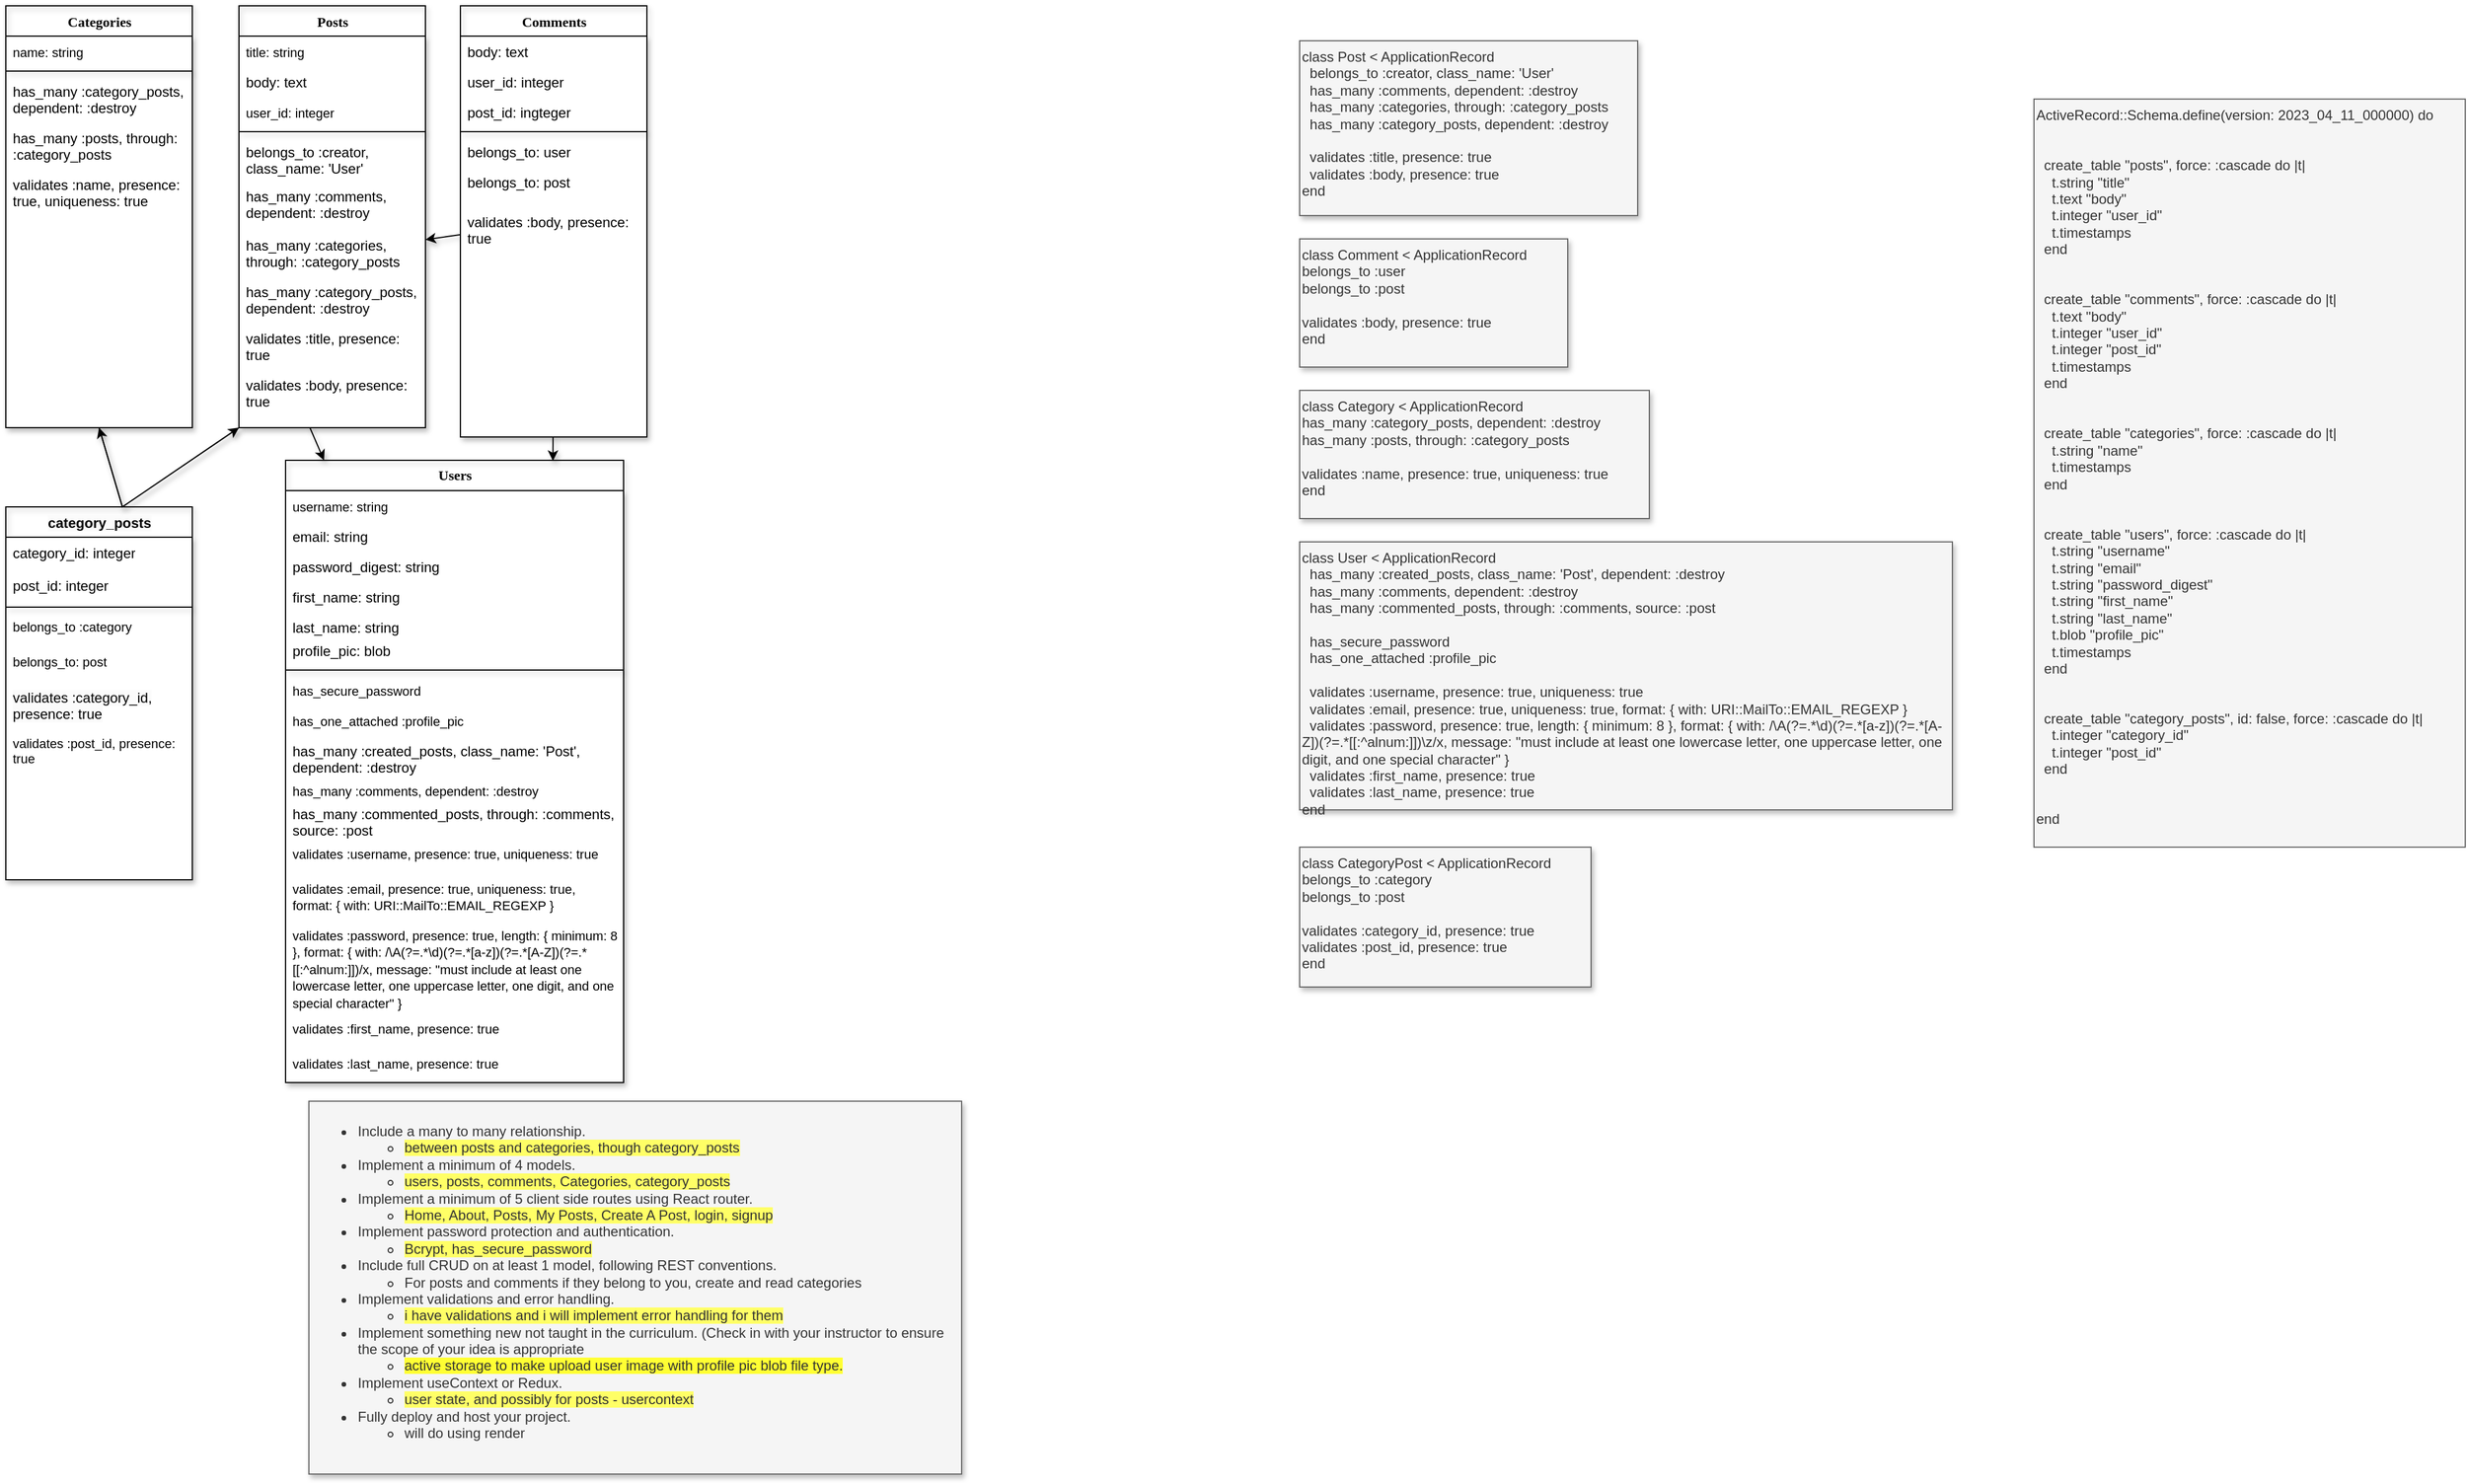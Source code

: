 <mxfile pages="2">
    <diagram name="Back End" id="9f46799a-70d6-7492-0946-bef42562c5a5">
        <mxGraphModel dx="736" dy="412" grid="1" gridSize="10" guides="1" tooltips="1" connect="1" arrows="1" fold="1" page="1" pageScale="1" pageWidth="1100" pageHeight="850" background="none" math="0" shadow="0">
            <root>
                <mxCell id="0"/>
                <mxCell id="1" parent="0"/>
                <mxCell id="78961159f06e98e8-17" value="Users" style="swimlane;html=1;fontStyle=1;align=center;verticalAlign=middle;childLayout=stackLayout;horizontal=1;startSize=26;horizontalStack=0;resizeParent=1;resizeLast=0;collapsible=1;marginBottom=0;swimlaneFillColor=#ffffff;rounded=0;shadow=1;comic=0;labelBackgroundColor=none;strokeWidth=1;fillColor=none;fontFamily=Verdana;fontSize=12;swimlaneLine=1;" parent="1" vertex="1">
                    <mxGeometry x="250" y="400" width="290" height="534" as="geometry"/>
                </mxCell>
                <mxCell id="840bowjbzDEZUcGG1Qwe-18" value="&lt;font style=&quot;font-size: 11px;&quot;&gt;username: string&lt;/font&gt;" style="text;html=1;strokeColor=none;fillColor=none;align=left;verticalAlign=top;spacingLeft=4;spacingRight=4;whiteSpace=wrap;overflow=hidden;rotatable=0;points=[[0,0.5],[1,0.5]];portConstraint=eastwest;swimlaneLine=1;shadow=1;" parent="78961159f06e98e8-17" vertex="1">
                    <mxGeometry y="26" width="290" height="26" as="geometry"/>
                </mxCell>
                <mxCell id="840bowjbzDEZUcGG1Qwe-47" value="email: string" style="text;html=1;strokeColor=none;fillColor=none;align=left;verticalAlign=top;spacingLeft=4;spacingRight=4;whiteSpace=wrap;overflow=hidden;rotatable=0;points=[[0,0.5],[1,0.5]];portConstraint=eastwest;swimlaneLine=1;shadow=1;" parent="78961159f06e98e8-17" vertex="1">
                    <mxGeometry y="52" width="290" height="26" as="geometry"/>
                </mxCell>
                <mxCell id="78961159f06e98e8-26" value="password_digest: string" style="text;html=1;strokeColor=none;fillColor=none;align=left;verticalAlign=top;spacingLeft=4;spacingRight=4;whiteSpace=wrap;overflow=hidden;rotatable=0;points=[[0,0.5],[1,0.5]];portConstraint=eastwest;swimlaneLine=1;shadow=1;" parent="78961159f06e98e8-17" vertex="1">
                    <mxGeometry y="78" width="290" height="26" as="geometry"/>
                </mxCell>
                <mxCell id="840bowjbzDEZUcGG1Qwe-96" value="first_name: string" style="text;html=1;strokeColor=none;fillColor=none;align=left;verticalAlign=top;spacingLeft=4;spacingRight=4;whiteSpace=wrap;overflow=hidden;rotatable=0;points=[[0,0.5],[1,0.5]];portConstraint=eastwest;swimlaneLine=1;shadow=1;" parent="78961159f06e98e8-17" vertex="1">
                    <mxGeometry y="104" width="290" height="26" as="geometry"/>
                </mxCell>
                <mxCell id="840bowjbzDEZUcGG1Qwe-138" value="last_name: string" style="text;html=1;strokeColor=none;fillColor=none;align=left;verticalAlign=top;spacingLeft=4;spacingRight=4;whiteSpace=wrap;overflow=hidden;rotatable=0;points=[[0,0.5],[1,0.5]];portConstraint=eastwest;swimlaneLine=1;shadow=1;" parent="78961159f06e98e8-17" vertex="1">
                    <mxGeometry y="130" width="290" height="20" as="geometry"/>
                </mxCell>
                <mxCell id="212dr64XeXqlzMCC1XJu-1" value="profile_pic: blob" style="text;html=1;strokeColor=none;fillColor=none;align=left;verticalAlign=top;spacingLeft=4;spacingRight=4;whiteSpace=wrap;overflow=hidden;rotatable=0;points=[[0,0.5],[1,0.5]];portConstraint=eastwest;swimlaneLine=1;shadow=1;" parent="78961159f06e98e8-17" vertex="1">
                    <mxGeometry y="150" width="290" height="26" as="geometry"/>
                </mxCell>
                <mxCell id="78961159f06e98e8-19" value="" style="line;html=1;strokeWidth=1;fillColor=none;align=left;verticalAlign=middle;spacingTop=-1;spacingLeft=3;spacingRight=3;rotatable=0;labelPosition=right;points=[];portConstraint=eastwest;swimlaneLine=1;shadow=1;" parent="78961159f06e98e8-17" vertex="1">
                    <mxGeometry y="176" width="290" height="8" as="geometry"/>
                </mxCell>
                <mxCell id="840bowjbzDEZUcGG1Qwe-67" value="&lt;font style=&quot;font-size: 11px;&quot;&gt;has_secure_password&lt;br&gt;&lt;/font&gt;" style="text;html=1;strokeColor=none;fillColor=none;align=left;verticalAlign=top;spacingLeft=4;spacingRight=4;whiteSpace=wrap;overflow=hidden;rotatable=0;points=[[0,0.5],[1,0.5]];portConstraint=eastwest;swimlaneLine=1;shadow=1;" parent="78961159f06e98e8-17" vertex="1">
                    <mxGeometry y="184" width="290" height="26" as="geometry"/>
                </mxCell>
                <mxCell id="212dr64XeXqlzMCC1XJu-2" value="&lt;font style=&quot;font-size: 11px;&quot;&gt;has_one_attached :profile_pic&lt;br&gt;&lt;/font&gt;" style="text;html=1;strokeColor=none;fillColor=none;align=left;verticalAlign=top;spacingLeft=4;spacingRight=4;whiteSpace=wrap;overflow=hidden;rotatable=0;points=[[0,0.5],[1,0.5]];portConstraint=eastwest;swimlaneLine=1;shadow=1;" parent="78961159f06e98e8-17" vertex="1">
                    <mxGeometry y="210" width="290" height="26" as="geometry"/>
                </mxCell>
                <mxCell id="78961159f06e98e8-20" value="has_many :created_posts, class_name: 'Post', dependent: :destroy" style="text;html=1;strokeColor=none;fillColor=none;align=left;verticalAlign=top;spacingLeft=4;spacingRight=4;whiteSpace=wrap;overflow=hidden;rotatable=0;points=[[0,0.5],[1,0.5]];portConstraint=eastwest;swimlaneLine=1;shadow=1;" parent="78961159f06e98e8-17" vertex="1">
                    <mxGeometry y="236" width="290" height="34" as="geometry"/>
                </mxCell>
                <mxCell id="840bowjbzDEZUcGG1Qwe-46" value="&lt;font style=&quot;font-size: 11px;&quot;&gt;has_many :comments, dependent: :destroy&lt;br&gt;&lt;/font&gt;" style="text;html=1;strokeColor=none;fillColor=none;align=left;verticalAlign=top;spacingLeft=4;spacingRight=4;whiteSpace=wrap;overflow=hidden;rotatable=0;points=[[0,0.5],[1,0.5]];portConstraint=eastwest;swimlaneLine=1;shadow=1;" parent="78961159f06e98e8-17" vertex="1">
                    <mxGeometry y="270" width="290" height="20" as="geometry"/>
                </mxCell>
                <mxCell id="H9iI2J4C-xqkhaJrDm7--3" value="has_many :commented_posts, through: :comments, source: :post" style="text;html=1;strokeColor=none;fillColor=none;align=left;verticalAlign=top;spacingLeft=4;spacingRight=4;whiteSpace=wrap;overflow=hidden;rotatable=0;points=[[0,0.5],[1,0.5]];portConstraint=eastwest;swimlaneLine=1;shadow=1;" parent="78961159f06e98e8-17" vertex="1">
                    <mxGeometry y="290" width="290" height="34" as="geometry"/>
                </mxCell>
                <mxCell id="840bowjbzDEZUcGG1Qwe-68" value="&lt;font style=&quot;font-size: 11px;&quot;&gt;validates :username, presence: true, uniqueness: true&lt;br&gt;&lt;/font&gt;" style="text;html=1;strokeColor=none;fillColor=none;align=left;verticalAlign=top;spacingLeft=4;spacingRight=4;whiteSpace=wrap;overflow=hidden;rotatable=0;points=[[0,0.5],[1,0.5]];portConstraint=eastwest;swimlaneLine=1;shadow=1;" parent="78961159f06e98e8-17" vertex="1">
                    <mxGeometry y="324" width="290" height="30" as="geometry"/>
                </mxCell>
                <mxCell id="840bowjbzDEZUcGG1Qwe-69" value="&lt;font style=&quot;font-size: 11px;&quot;&gt;validates :email, presence: true, uniqueness: true, format: { with: URI::MailTo::EMAIL_REGEXP }&lt;br&gt;&lt;/font&gt;" style="text;html=1;strokeColor=none;fillColor=none;align=left;verticalAlign=top;spacingLeft=4;spacingRight=4;whiteSpace=wrap;overflow=hidden;rotatable=0;points=[[0,0.5],[1,0.5]];portConstraint=eastwest;swimlaneLine=1;shadow=1;" parent="78961159f06e98e8-17" vertex="1">
                    <mxGeometry y="354" width="290" height="40" as="geometry"/>
                </mxCell>
                <mxCell id="840bowjbzDEZUcGG1Qwe-139" value="&lt;font style=&quot;font-size: 11px;&quot;&gt;validates :password, presence: true, length: { minimum: 8 }, format: { with: /\A(?=.*\d)(?=.*[a-z])(?=.*[A-Z])(?=.*[[:^alnum:]])/x, message: &quot;must include at least one lowercase letter, one uppercase letter, one digit, and one special character&quot; }&lt;br&gt;&lt;/font&gt;" style="text;html=1;strokeColor=none;fillColor=none;align=left;verticalAlign=top;spacingLeft=4;spacingRight=4;whiteSpace=wrap;overflow=hidden;rotatable=0;points=[[0,0.5],[1,0.5]];portConstraint=eastwest;swimlaneLine=1;shadow=1;" parent="78961159f06e98e8-17" vertex="1">
                    <mxGeometry y="394" width="290" height="80" as="geometry"/>
                </mxCell>
                <mxCell id="840bowjbzDEZUcGG1Qwe-99" value="&lt;font style=&quot;font-size: 11px;&quot;&gt;validates :first_name, presence: true&lt;br&gt;&lt;/font&gt;" style="text;html=1;strokeColor=none;fillColor=none;align=left;verticalAlign=top;spacingLeft=4;spacingRight=4;whiteSpace=wrap;overflow=hidden;rotatable=0;points=[[0,0.5],[1,0.5]];portConstraint=eastwest;swimlaneLine=1;shadow=1;" parent="78961159f06e98e8-17" vertex="1">
                    <mxGeometry y="474" width="290" height="30" as="geometry"/>
                </mxCell>
                <mxCell id="840bowjbzDEZUcGG1Qwe-100" value="&lt;font style=&quot;font-size: 11px;&quot;&gt;validates :last_name, presence: true&lt;br&gt;&lt;/font&gt;" style="text;html=1;strokeColor=none;fillColor=none;align=left;verticalAlign=top;spacingLeft=4;spacingRight=4;whiteSpace=wrap;overflow=hidden;rotatable=0;points=[[0,0.5],[1,0.5]];portConstraint=eastwest;swimlaneLine=1;shadow=1;" parent="78961159f06e98e8-17" vertex="1">
                    <mxGeometry y="504" width="290" height="30" as="geometry"/>
                </mxCell>
                <mxCell id="840bowjbzDEZUcGG1Qwe-146" value="" style="edgeStyle=none;rounded=0;orthogonalLoop=1;jettySize=auto;html=1;entryX=0;entryY=1;entryDx=0;entryDy=0;swimlaneLine=1;shadow=1;exitX=0.5;exitY=1;exitDx=0;exitDy=0;" parent="1" source="78961159f06e98e8-30" target="840bowjbzDEZUcGG1Qwe-50" edge="1">
                    <mxGeometry relative="1" as="geometry">
                        <mxPoint x="330" y="622" as="targetPoint"/>
                        <Array as="points">
                            <mxPoint x="110" y="440"/>
                        </Array>
                    </mxGeometry>
                </mxCell>
                <mxCell id="78961159f06e98e8-30" value="Categories" style="swimlane;html=1;fontStyle=1;align=center;verticalAlign=top;childLayout=stackLayout;horizontal=1;startSize=26;horizontalStack=0;resizeParent=1;resizeLast=0;collapsible=1;marginBottom=0;swimlaneFillColor=#ffffff;rounded=0;shadow=1;comic=0;labelBackgroundColor=none;strokeWidth=1;fillColor=none;fontFamily=Verdana;fontSize=12;swimlaneLine=1;" parent="1" vertex="1">
                    <mxGeometry x="10" y="10" width="160" height="362" as="geometry">
                        <mxRectangle x="440" y="78" width="130" height="30" as="alternateBounds"/>
                    </mxGeometry>
                </mxCell>
                <mxCell id="78961159f06e98e8-31" value="&lt;font style=&quot;font-size: 11px;&quot;&gt;name: string&lt;/font&gt;" style="text;html=1;strokeColor=none;fillColor=none;align=left;verticalAlign=top;spacingLeft=4;spacingRight=4;whiteSpace=wrap;overflow=hidden;rotatable=0;points=[[0,0.5],[1,0.5]];portConstraint=eastwest;swimlaneLine=1;shadow=1;" parent="78961159f06e98e8-30" vertex="1">
                    <mxGeometry y="26" width="160" height="26" as="geometry"/>
                </mxCell>
                <mxCell id="78961159f06e98e8-38" value="" style="line;html=1;strokeWidth=1;fillColor=none;align=left;verticalAlign=middle;spacingTop=-1;spacingLeft=3;spacingRight=3;rotatable=0;labelPosition=right;points=[];portConstraint=eastwest;swimlaneLine=1;shadow=1;" parent="78961159f06e98e8-30" vertex="1">
                    <mxGeometry y="52" width="160" height="8" as="geometry"/>
                </mxCell>
                <mxCell id="78961159f06e98e8-39" value="has_many :category_posts, dependent: :destroy" style="text;html=1;strokeColor=none;fillColor=none;align=left;verticalAlign=top;spacingLeft=4;spacingRight=4;whiteSpace=wrap;overflow=hidden;rotatable=0;points=[[0,0.5],[1,0.5]];portConstraint=eastwest;swimlaneLine=1;shadow=1;" parent="78961159f06e98e8-30" vertex="1">
                    <mxGeometry y="60" width="160" height="40" as="geometry"/>
                </mxCell>
                <mxCell id="840bowjbzDEZUcGG1Qwe-84" value="has_many :posts, through: :category_posts" style="text;html=1;strokeColor=none;fillColor=none;align=left;verticalAlign=top;spacingLeft=4;spacingRight=4;whiteSpace=wrap;overflow=hidden;rotatable=0;points=[[0,0.5],[1,0.5]];portConstraint=eastwest;swimlaneLine=1;shadow=1;" parent="78961159f06e98e8-30" vertex="1">
                    <mxGeometry y="100" width="160" height="40" as="geometry"/>
                </mxCell>
                <mxCell id="840bowjbzDEZUcGG1Qwe-105" value="validates :name, presence: true, uniqueness: true" style="text;html=1;strokeColor=none;fillColor=none;align=left;verticalAlign=top;spacingLeft=4;spacingRight=4;whiteSpace=wrap;overflow=hidden;rotatable=0;points=[[0,0.5],[1,0.5]];portConstraint=eastwest;swimlaneLine=1;shadow=1;" parent="78961159f06e98e8-30" vertex="1">
                    <mxGeometry y="140" width="160" height="40" as="geometry"/>
                </mxCell>
                <mxCell id="78961159f06e98e8-43" value="&lt;span style=&quot;color: rgb(0, 0, 0); font-family: Helvetica; font-size: 12px; font-style: normal; font-variant-ligatures: normal; font-variant-caps: normal; letter-spacing: normal; orphans: 2; text-align: left; text-indent: 0px; text-transform: none; widows: 2; word-spacing: 0px; -webkit-text-stroke-width: 0px; background-color: rgb(251, 251, 251); text-decoration-thickness: initial; text-decoration-style: initial; text-decoration-color: initial; float: none; display: inline !important;&quot;&gt;category_posts&lt;/span&gt;" style="swimlane;html=1;fontStyle=1;align=center;verticalAlign=top;childLayout=stackLayout;horizontal=1;startSize=26;horizontalStack=0;resizeParent=1;resizeLast=0;collapsible=1;marginBottom=0;swimlaneFillColor=#ffffff;rounded=0;shadow=1;comic=0;labelBackgroundColor=none;strokeWidth=1;fillColor=none;fontFamily=Verdana;fontSize=12;swimlaneLine=1;" parent="1" vertex="1">
                    <mxGeometry x="10" y="440" width="160" height="320" as="geometry"/>
                </mxCell>
                <mxCell id="78961159f06e98e8-52" value="&lt;font style=&quot;font-size: 12px;&quot;&gt;category_id: integer&lt;/font&gt;" style="text;html=1;strokeColor=none;fillColor=none;align=left;verticalAlign=top;spacingLeft=4;spacingRight=4;whiteSpace=wrap;overflow=hidden;rotatable=0;points=[[0,0.5],[1,0.5]];portConstraint=eastwest;fontSize=7;swimlaneLine=1;shadow=1;" parent="78961159f06e98e8-43" vertex="1">
                    <mxGeometry y="26" width="160" height="28" as="geometry"/>
                </mxCell>
                <mxCell id="840bowjbzDEZUcGG1Qwe-44" value="&lt;font style=&quot;font-size: 12px;&quot;&gt;post_id: integer&lt;/font&gt;" style="text;html=1;strokeColor=none;fillColor=none;align=left;verticalAlign=top;spacingLeft=4;spacingRight=4;whiteSpace=wrap;overflow=hidden;rotatable=0;points=[[0,0.5],[1,0.5]];portConstraint=eastwest;fontSize=7;swimlaneLine=1;shadow=1;" parent="78961159f06e98e8-43" vertex="1">
                    <mxGeometry y="54" width="160" height="28" as="geometry"/>
                </mxCell>
                <mxCell id="78961159f06e98e8-51" value="" style="line;html=1;strokeWidth=1;fillColor=none;align=left;verticalAlign=middle;spacingTop=-1;spacingLeft=3;spacingRight=3;rotatable=0;labelPosition=right;points=[];portConstraint=eastwest;swimlaneLine=1;shadow=1;" parent="78961159f06e98e8-43" vertex="1">
                    <mxGeometry y="82" width="160" height="8" as="geometry"/>
                </mxCell>
                <mxCell id="840bowjbzDEZUcGG1Qwe-38" value="&lt;font style=&quot;font-size: 11px;&quot;&gt;belongs_to :category&lt;/font&gt;" style="text;html=1;strokeColor=none;fillColor=none;align=left;verticalAlign=top;spacingLeft=4;spacingRight=4;whiteSpace=wrap;overflow=hidden;rotatable=0;points=[[0,0.5],[1,0.5]];portConstraint=eastwest;fontSize=7;swimlaneLine=1;shadow=1;" parent="78961159f06e98e8-43" vertex="1">
                    <mxGeometry y="90" width="160" height="30" as="geometry"/>
                </mxCell>
                <mxCell id="840bowjbzDEZUcGG1Qwe-81" value="&lt;font style=&quot;font-size: 11px;&quot;&gt;belongs_to: post&lt;/font&gt;" style="text;html=1;strokeColor=none;fillColor=none;align=left;verticalAlign=top;spacingLeft=4;spacingRight=4;whiteSpace=wrap;overflow=hidden;rotatable=0;points=[[0,0.5],[1,0.5]];portConstraint=eastwest;fontSize=7;swimlaneLine=1;shadow=1;" parent="78961159f06e98e8-43" vertex="1">
                    <mxGeometry y="120" width="160" height="30" as="geometry"/>
                </mxCell>
                <mxCell id="840bowjbzDEZUcGG1Qwe-82" value="&lt;meta charset=&quot;utf-8&quot;&gt;&lt;span style=&quot;color: rgb(0, 0, 0); font-family: Helvetica; font-size: 12px; font-style: normal; font-variant-ligatures: normal; font-variant-caps: normal; font-weight: 400; letter-spacing: normal; orphans: 2; text-align: left; text-indent: 0px; text-transform: none; widows: 2; word-spacing: 0px; -webkit-text-stroke-width: 0px; background-color: rgb(251, 251, 251); text-decoration-thickness: initial; text-decoration-style: initial; text-decoration-color: initial; float: none; display: inline !important;&quot;&gt;validates :category_id, presence: true&lt;/span&gt;" style="text;html=1;strokeColor=none;fillColor=none;align=left;verticalAlign=top;spacingLeft=4;spacingRight=4;whiteSpace=wrap;overflow=hidden;rotatable=0;points=[[0,0.5],[1,0.5]];portConstraint=eastwest;fontSize=7;swimlaneLine=1;shadow=1;" parent="78961159f06e98e8-43" vertex="1">
                    <mxGeometry y="150" width="160" height="40" as="geometry"/>
                </mxCell>
                <mxCell id="840bowjbzDEZUcGG1Qwe-107" value="&lt;font style=&quot;font-size: 11px;&quot;&gt;validates :post_id, presence: true&lt;/font&gt;" style="text;html=1;strokeColor=none;fillColor=none;align=left;verticalAlign=top;spacingLeft=4;spacingRight=4;whiteSpace=wrap;overflow=hidden;rotatable=0;points=[[0,0.5],[1,0.5]];portConstraint=eastwest;fontSize=7;swimlaneLine=1;shadow=1;" parent="78961159f06e98e8-43" vertex="1">
                    <mxGeometry y="190" width="160" height="40" as="geometry"/>
                </mxCell>
                <mxCell id="840bowjbzDEZUcGG1Qwe-136" value="" style="edgeStyle=none;rounded=0;orthogonalLoop=1;jettySize=auto;html=1;entryX=0.791;entryY=0.001;entryDx=0;entryDy=0;entryPerimeter=0;swimlaneLine=1;shadow=1;" parent="1" source="78961159f06e98e8-69" target="78961159f06e98e8-17" edge="1">
                    <mxGeometry relative="1" as="geometry">
                        <mxPoint x="590.72" y="502" as="targetPoint"/>
                    </mxGeometry>
                </mxCell>
                <mxCell id="840bowjbzDEZUcGG1Qwe-137" value="" style="edgeStyle=none;rounded=0;orthogonalLoop=1;jettySize=auto;html=1;swimlaneLine=1;shadow=1;" parent="1" source="78961159f06e98e8-69" target="840bowjbzDEZUcGG1Qwe-75" edge="1">
                    <mxGeometry relative="1" as="geometry"/>
                </mxCell>
                <mxCell id="78961159f06e98e8-69" value="Comments" style="swimlane;html=1;fontStyle=1;align=center;verticalAlign=top;childLayout=stackLayout;horizontal=1;startSize=26;horizontalStack=0;resizeParent=1;resizeLast=0;collapsible=1;marginBottom=0;swimlaneFillColor=#ffffff;rounded=0;shadow=1;comic=0;labelBackgroundColor=none;strokeWidth=1;fillColor=none;fontFamily=Verdana;fontSize=12;swimlaneLine=1;" parent="1" vertex="1">
                    <mxGeometry x="400" y="10" width="160" height="370" as="geometry"/>
                </mxCell>
                <mxCell id="78961159f06e98e8-70" value="body: text" style="text;html=1;strokeColor=none;fillColor=none;align=left;verticalAlign=top;spacingLeft=4;spacingRight=4;whiteSpace=wrap;overflow=hidden;rotatable=0;points=[[0,0.5],[1,0.5]];portConstraint=eastwest;swimlaneLine=1;shadow=1;" parent="78961159f06e98e8-69" vertex="1">
                    <mxGeometry y="26" width="160" height="26" as="geometry"/>
                </mxCell>
                <mxCell id="78961159f06e98e8-71" value="user_id: integer" style="text;html=1;strokeColor=none;fillColor=none;align=left;verticalAlign=top;spacingLeft=4;spacingRight=4;whiteSpace=wrap;overflow=hidden;rotatable=0;points=[[0,0.5],[1,0.5]];portConstraint=eastwest;swimlaneLine=1;shadow=1;" parent="78961159f06e98e8-69" vertex="1">
                    <mxGeometry y="52" width="160" height="26" as="geometry"/>
                </mxCell>
                <mxCell id="78961159f06e98e8-72" value="post_id: ingteger" style="text;html=1;strokeColor=none;fillColor=none;align=left;verticalAlign=top;spacingLeft=4;spacingRight=4;whiteSpace=wrap;overflow=hidden;rotatable=0;points=[[0,0.5],[1,0.5]];portConstraint=eastwest;swimlaneLine=1;shadow=1;" parent="78961159f06e98e8-69" vertex="1">
                    <mxGeometry y="78" width="160" height="26" as="geometry"/>
                </mxCell>
                <mxCell id="78961159f06e98e8-77" value="" style="line;html=1;strokeWidth=1;fillColor=none;align=left;verticalAlign=middle;spacingTop=-1;spacingLeft=3;spacingRight=3;rotatable=0;labelPosition=right;points=[];portConstraint=eastwest;swimlaneLine=1;shadow=1;" parent="78961159f06e98e8-69" vertex="1">
                    <mxGeometry y="104" width="160" height="8" as="geometry"/>
                </mxCell>
                <mxCell id="78961159f06e98e8-81" value="belongs_to: user" style="text;html=1;strokeColor=none;fillColor=none;align=left;verticalAlign=top;spacingLeft=4;spacingRight=4;whiteSpace=wrap;overflow=hidden;rotatable=0;points=[[0,0.5],[1,0.5]];portConstraint=eastwest;swimlaneLine=1;shadow=1;" parent="78961159f06e98e8-69" vertex="1">
                    <mxGeometry y="112" width="160" height="26" as="geometry"/>
                </mxCell>
                <mxCell id="840bowjbzDEZUcGG1Qwe-31" value="belongs_to: post" style="text;html=1;strokeColor=none;fillColor=none;align=left;verticalAlign=top;spacingLeft=4;spacingRight=4;whiteSpace=wrap;overflow=hidden;rotatable=0;points=[[0,0.5],[1,0.5]];portConstraint=eastwest;swimlaneLine=1;shadow=1;" parent="78961159f06e98e8-69" vertex="1">
                    <mxGeometry y="138" width="160" height="34" as="geometry"/>
                </mxCell>
                <mxCell id="840bowjbzDEZUcGG1Qwe-32" value="validates :body, presence: true&lt;br style=&quot;border-color: var(--border-color);&quot;&gt;" style="text;html=1;strokeColor=none;fillColor=none;align=left;verticalAlign=top;spacingLeft=4;spacingRight=4;whiteSpace=wrap;overflow=hidden;rotatable=0;points=[[0,0.5],[1,0.5]];portConstraint=eastwest;swimlaneLine=1;shadow=1;" parent="78961159f06e98e8-69" vertex="1">
                    <mxGeometry y="172" width="160" height="40" as="geometry"/>
                </mxCell>
                <mxCell id="840bowjbzDEZUcGG1Qwe-134" value="" style="edgeStyle=none;rounded=0;orthogonalLoop=1;jettySize=auto;html=1;swimlaneLine=1;shadow=1;" parent="1" edge="1">
                    <mxGeometry relative="1" as="geometry">
                        <mxPoint x="270" y="370" as="sourcePoint"/>
                        <mxPoint x="283" y="400" as="targetPoint"/>
                    </mxGeometry>
                </mxCell>
                <mxCell id="840bowjbzDEZUcGG1Qwe-151" value="" style="edgeStyle=none;rounded=0;orthogonalLoop=1;jettySize=auto;html=1;entryX=0.5;entryY=1;entryDx=0;entryDy=0;exitX=0;exitY=1;exitDx=0;exitDy=0;swimlaneLine=1;shadow=1;" parent="1" source="840bowjbzDEZUcGG1Qwe-50" target="78961159f06e98e8-30" edge="1">
                    <mxGeometry relative="1" as="geometry">
                        <mxPoint x="420" y="653" as="targetPoint"/>
                        <Array as="points">
                            <mxPoint x="110" y="440"/>
                        </Array>
                    </mxGeometry>
                </mxCell>
                <mxCell id="840bowjbzDEZUcGG1Qwe-50" value="Posts" style="swimlane;html=1;fontStyle=1;align=center;verticalAlign=top;childLayout=stackLayout;horizontal=1;startSize=26;horizontalStack=0;resizeParent=1;resizeLast=0;collapsible=1;marginBottom=0;swimlaneFillColor=#ffffff;rounded=0;shadow=1;comic=0;labelBackgroundColor=none;strokeWidth=1;fillColor=none;fontFamily=Verdana;fontSize=12;swimlaneLine=1;" parent="1" vertex="1">
                    <mxGeometry x="210" y="10" width="160" height="362" as="geometry">
                        <mxRectangle x="440" y="78" width="130" height="30" as="alternateBounds"/>
                    </mxGeometry>
                </mxCell>
                <mxCell id="840bowjbzDEZUcGG1Qwe-51" value="&lt;font style=&quot;font-size: 11px;&quot;&gt;title: string&lt;/font&gt;" style="text;html=1;strokeColor=none;fillColor=none;align=left;verticalAlign=top;spacingLeft=4;spacingRight=4;whiteSpace=wrap;overflow=hidden;rotatable=0;points=[[0,0.5],[1,0.5]];portConstraint=eastwest;swimlaneLine=1;shadow=1;" parent="840bowjbzDEZUcGG1Qwe-50" vertex="1">
                    <mxGeometry y="26" width="160" height="26" as="geometry"/>
                </mxCell>
                <mxCell id="840bowjbzDEZUcGG1Qwe-52" value="body: text" style="text;html=1;strokeColor=none;fillColor=none;align=left;verticalAlign=top;spacingLeft=4;spacingRight=4;whiteSpace=wrap;overflow=hidden;rotatable=0;points=[[0,0.5],[1,0.5]];portConstraint=eastwest;swimlaneLine=1;shadow=1;" parent="840bowjbzDEZUcGG1Qwe-50" vertex="1">
                    <mxGeometry y="52" width="160" height="26" as="geometry"/>
                </mxCell>
                <mxCell id="840bowjbzDEZUcGG1Qwe-53" value="&lt;font style=&quot;font-size: 11px;&quot;&gt;user_id: integer&lt;/font&gt;" style="text;html=1;strokeColor=none;fillColor=none;align=left;verticalAlign=top;spacingLeft=4;spacingRight=4;whiteSpace=wrap;overflow=hidden;rotatable=0;points=[[0,0.5],[1,0.5]];portConstraint=eastwest;swimlaneLine=1;shadow=1;" parent="840bowjbzDEZUcGG1Qwe-50" vertex="1">
                    <mxGeometry y="78" width="160" height="26" as="geometry"/>
                </mxCell>
                <mxCell id="840bowjbzDEZUcGG1Qwe-54" value="" style="line;html=1;strokeWidth=1;fillColor=none;align=left;verticalAlign=middle;spacingTop=-1;spacingLeft=3;spacingRight=3;rotatable=0;labelPosition=right;points=[];portConstraint=eastwest;swimlaneLine=1;shadow=1;" parent="840bowjbzDEZUcGG1Qwe-50" vertex="1">
                    <mxGeometry y="104" width="160" height="8" as="geometry"/>
                </mxCell>
                <mxCell id="840bowjbzDEZUcGG1Qwe-55" value="belongs_to :creator, class_name: 'User'" style="text;html=1;strokeColor=none;fillColor=none;align=left;verticalAlign=top;spacingLeft=4;spacingRight=4;whiteSpace=wrap;overflow=hidden;rotatable=0;points=[[0,0.5],[1,0.5]];portConstraint=eastwest;swimlaneLine=1;shadow=1;" parent="840bowjbzDEZUcGG1Qwe-50" vertex="1">
                    <mxGeometry y="112" width="160" height="38" as="geometry"/>
                </mxCell>
                <mxCell id="840bowjbzDEZUcGG1Qwe-73" value="has_many :comments, dependent: :destroy" style="text;html=1;strokeColor=none;fillColor=none;align=left;verticalAlign=top;spacingLeft=4;spacingRight=4;whiteSpace=wrap;overflow=hidden;rotatable=0;points=[[0,0.5],[1,0.5]];portConstraint=eastwest;swimlaneLine=1;shadow=1;" parent="840bowjbzDEZUcGG1Qwe-50" vertex="1">
                    <mxGeometry y="150" width="160" height="42" as="geometry"/>
                </mxCell>
                <mxCell id="840bowjbzDEZUcGG1Qwe-75" value="has_many :categories, through: :category_posts" style="text;html=1;strokeColor=none;fillColor=none;align=left;verticalAlign=top;spacingLeft=4;spacingRight=4;whiteSpace=wrap;overflow=hidden;rotatable=0;points=[[0,0.5],[1,0.5]];portConstraint=eastwest;swimlaneLine=1;shadow=1;" parent="840bowjbzDEZUcGG1Qwe-50" vertex="1">
                    <mxGeometry y="192" width="160" height="40" as="geometry"/>
                </mxCell>
                <mxCell id="840bowjbzDEZUcGG1Qwe-74" value="has_many :category_posts, dependent: :destroy" style="text;html=1;strokeColor=none;fillColor=none;align=left;verticalAlign=top;spacingLeft=4;spacingRight=4;whiteSpace=wrap;overflow=hidden;rotatable=0;points=[[0,0.5],[1,0.5]];portConstraint=eastwest;swimlaneLine=1;shadow=1;" parent="840bowjbzDEZUcGG1Qwe-50" vertex="1">
                    <mxGeometry y="232" width="160" height="40" as="geometry"/>
                </mxCell>
                <mxCell id="840bowjbzDEZUcGG1Qwe-76" value="validates :title, presence: true" style="text;html=1;strokeColor=none;fillColor=none;align=left;verticalAlign=top;spacingLeft=4;spacingRight=4;whiteSpace=wrap;overflow=hidden;rotatable=0;points=[[0,0.5],[1,0.5]];portConstraint=eastwest;swimlaneLine=1;shadow=1;" parent="840bowjbzDEZUcGG1Qwe-50" vertex="1">
                    <mxGeometry y="272" width="160" height="40" as="geometry"/>
                </mxCell>
                <mxCell id="840bowjbzDEZUcGG1Qwe-77" value="validates :body, presence: true" style="text;html=1;strokeColor=none;fillColor=none;align=left;verticalAlign=top;spacingLeft=4;spacingRight=4;whiteSpace=wrap;overflow=hidden;rotatable=0;points=[[0,0.5],[1,0.5]];portConstraint=eastwest;swimlaneLine=1;shadow=1;" parent="840bowjbzDEZUcGG1Qwe-50" vertex="1">
                    <mxGeometry y="312" width="160" height="40" as="geometry"/>
                </mxCell>
                <mxCell id="840bowjbzDEZUcGG1Qwe-95" value="ActiveRecord::Schema.define(version: 2023_04_11_000000) do&lt;br&gt;&lt;br&gt;&lt;br&gt;&amp;nbsp; create_table &quot;posts&quot;, force: :cascade do |t|&lt;br&gt;&amp;nbsp; &amp;nbsp; t.string &quot;title&quot;&lt;br&gt;&amp;nbsp; &amp;nbsp; t.text &quot;body&quot;&lt;br&gt;&amp;nbsp; &amp;nbsp; t.integer &quot;user_id&quot;&lt;br&gt;&amp;nbsp; &amp;nbsp; t.timestamps&lt;br&gt;&amp;nbsp; end&lt;br&gt;&lt;br&gt;&lt;br&gt;&amp;nbsp; create_table &quot;comments&quot;, force: :cascade do |t|&lt;br&gt;&amp;nbsp; &amp;nbsp; t.text &quot;body&quot;&lt;br&gt;&amp;nbsp; &amp;nbsp; t.integer &quot;user_id&quot;&lt;br&gt;&amp;nbsp; &amp;nbsp; t.integer &quot;post_id&quot;&lt;br&gt;&amp;nbsp; &amp;nbsp; t.timestamps&lt;br&gt;&amp;nbsp; end&lt;br&gt;&lt;br&gt;&lt;br&gt;&amp;nbsp; create_table &quot;categories&quot;, force: :cascade do |t|&lt;br&gt;&amp;nbsp; &amp;nbsp; t.string &quot;name&quot;&lt;br&gt;&amp;nbsp; &amp;nbsp; t.timestamps&lt;br&gt;&amp;nbsp; end&lt;br&gt;&lt;br&gt;&lt;br&gt;&amp;nbsp; create_table &quot;users&quot;, force: :cascade do |t|&lt;br&gt;&amp;nbsp; &amp;nbsp; t.string &quot;username&quot;&lt;br&gt;&amp;nbsp; &amp;nbsp; t.string &quot;email&quot;&lt;br&gt;&amp;nbsp; &amp;nbsp; t.string &quot;password_digest&quot;&lt;br&gt;&amp;nbsp; &amp;nbsp; t.string &quot;first_name&quot;&lt;br&gt;&amp;nbsp; &amp;nbsp; t.string &quot;last_name&quot;&lt;br&gt;&amp;nbsp; &amp;nbsp; t.blob &quot;profile_pic&quot;&lt;br&gt;&amp;nbsp; &amp;nbsp; t.timestamps&lt;br&gt;&amp;nbsp; end&lt;br&gt;&lt;br&gt;&lt;br&gt;&amp;nbsp; create_table &quot;category_posts&quot;, id: false, force: :cascade do |t|&lt;br&gt;&amp;nbsp; &amp;nbsp; t.integer &quot;category_id&quot;&lt;br&gt;&amp;nbsp; &amp;nbsp; t.integer &quot;post_id&quot;&lt;br&gt;&amp;nbsp; end&lt;br&gt;&lt;br&gt;&lt;br&gt;end" style="text;whiteSpace=wrap;html=1;fillColor=#f5f5f5;fontColor=#333333;strokeColor=#666666;" parent="1" vertex="1">
                    <mxGeometry x="1750" y="90" width="370" height="642" as="geometry"/>
                </mxCell>
                <mxCell id="840bowjbzDEZUcGG1Qwe-98" value="&lt;div&gt;&lt;div&gt;class User &amp;lt; ApplicationRecord&lt;/div&gt;&lt;div&gt;&amp;nbsp; has_many :created_posts, class_name: 'Post', dependent: :destroy&lt;/div&gt;&lt;div&gt;&amp;nbsp; has_many :comments, dependent: :destroy&lt;/div&gt;&lt;div&gt;&amp;nbsp; has_many :commented_posts, through: :comments, source: :post&lt;/div&gt;&lt;div&gt;&lt;br&gt;&lt;/div&gt;&lt;div&gt;&amp;nbsp; has_secure_password&lt;/div&gt;&lt;div&gt;&amp;nbsp; has_one_attached :profile_pic&lt;/div&gt;&lt;div&gt;&lt;br&gt;&lt;/div&gt;&lt;div&gt;&amp;nbsp; validates :username, presence: true, uniqueness: true&lt;/div&gt;&lt;div&gt;&amp;nbsp; validates :email, presence: true, uniqueness: true, format: { with: URI::MailTo::EMAIL_REGEXP }&lt;/div&gt;&lt;div&gt;&amp;nbsp; validates :password, presence: true, length: { minimum: 8 }, format: { with: /\A(?=.*\d)(?=.*[a-z])(?=.*[A-Z])(?=.*[[:^alnum:]])\z/x, message: &quot;must include at least one lowercase letter, one uppercase letter, one digit, and one special character&quot; }&lt;/div&gt;&lt;div&gt;&amp;nbsp; validates :first_name, presence: true&lt;/div&gt;&lt;div&gt;&amp;nbsp; validates :last_name, presence: true&lt;/div&gt;&lt;div&gt;end&lt;/div&gt;&lt;/div&gt;&lt;div&gt;&lt;br&gt;&lt;/div&gt;" style="text;whiteSpace=wrap;html=1;fillColor=#f5f5f5;fontColor=#333333;strokeColor=#666666;shadow=1;" parent="1" vertex="1">
                    <mxGeometry x="1120" y="470" width="560" height="230" as="geometry"/>
                </mxCell>
                <mxCell id="840bowjbzDEZUcGG1Qwe-101" value="&lt;div&gt;class Post &amp;lt; ApplicationRecord&lt;/div&gt;&lt;div&gt;&amp;nbsp; belongs_to :creator, class_name: 'User'&lt;/div&gt;&lt;div&gt;&amp;nbsp; has_many :comments, dependent: :destroy&lt;/div&gt;&lt;div&gt;&amp;nbsp; has_many :categories, through: :category_posts&lt;/div&gt;&lt;div&gt;&amp;nbsp; has_many :category_posts, dependent: :destroy&lt;/div&gt;&lt;div&gt;&lt;br&gt;&lt;/div&gt;&lt;div&gt;&amp;nbsp; validates :title, presence: true&lt;/div&gt;&lt;div&gt;&amp;nbsp; validates :body, presence: true&lt;/div&gt;&lt;div&gt;end&lt;/div&gt;&lt;div&gt;&lt;br&gt;&lt;/div&gt;" style="text;whiteSpace=wrap;html=1;fillColor=#f5f5f5;fontColor=#333333;strokeColor=#666666;shadow=1;" parent="1" vertex="1">
                    <mxGeometry x="1120" y="40" width="290" height="150" as="geometry"/>
                </mxCell>
                <mxCell id="840bowjbzDEZUcGG1Qwe-103" value="class Comment &lt; ApplicationRecord&#10;  belongs_to :user&#10;  belongs_to :post&#10;&#10;  validates :body, presence: true&#10;end" style="text;whiteSpace=wrap;html=1;fillColor=#f5f5f5;fontColor=#333333;strokeColor=#666666;shadow=1;" parent="1" vertex="1">
                    <mxGeometry x="1120" y="210" width="230" height="110" as="geometry"/>
                </mxCell>
                <mxCell id="840bowjbzDEZUcGG1Qwe-104" value="class Category &lt; ApplicationRecord&#10;  has_many :category_posts, dependent: :destroy&#10;  has_many :posts, through: :category_posts&#10;&#10;  validates :name, presence: true, uniqueness: true&#10;end" style="text;whiteSpace=wrap;html=1;fillColor=#f5f5f5;fontColor=#333333;strokeColor=#666666;shadow=1;" parent="1" vertex="1">
                    <mxGeometry x="1120" y="340" width="300" height="110" as="geometry"/>
                </mxCell>
                <mxCell id="840bowjbzDEZUcGG1Qwe-106" value="class CategoryPost &lt; ApplicationRecord&#10;  belongs_to :category&#10;  belongs_to :post&#10;&#10;  validates :category_id, presence: true&#10;  validates :post_id, presence: true&#10;end" style="text;whiteSpace=wrap;html=1;fillColor=#f5f5f5;fontColor=#333333;strokeColor=#666666;shadow=1;" parent="1" vertex="1">
                    <mxGeometry x="1120" y="732" width="250" height="120" as="geometry"/>
                </mxCell>
                <mxCell id="840bowjbzDEZUcGG1Qwe-108" value="&lt;ul&gt;&lt;li&gt;Include a many to many relationship.&lt;/li&gt;&lt;ul&gt;&lt;li&gt;&lt;span style=&quot;background-color: rgb(255, 255, 102);&quot;&gt;between posts and categories, though category_posts&lt;/span&gt;&lt;/li&gt;&lt;/ul&gt;&lt;li&gt;Implement a minimum of 4 models.&lt;/li&gt;&lt;ul&gt;&lt;li&gt;&lt;span style=&quot;background-color: rgb(255, 255, 102);&quot;&gt;users, posts, comments,&amp;nbsp;Categories,&amp;nbsp;category_posts&lt;/span&gt;&lt;/li&gt;&lt;/ul&gt;&lt;li&gt;Implement a minimum of 5 client side routes using React router.&lt;/li&gt;&lt;ul&gt;&lt;li&gt;&lt;span style=&quot;background-color: rgb(255, 255, 102);&quot;&gt;Home, About, Posts, My Posts, Create A Post, login, signup&lt;/span&gt;&lt;/li&gt;&lt;/ul&gt;&lt;li&gt;Implement password protection and authentication.&lt;/li&gt;&lt;ul&gt;&lt;li&gt;&lt;span style=&quot;background-color: rgb(255, 255, 102);&quot;&gt;Bcrypt, has_secure_password&lt;/span&gt;&lt;/li&gt;&lt;/ul&gt;&lt;li&gt;Include full CRUD on at least 1 model, following REST conventions.&lt;/li&gt;&lt;ul&gt;&lt;li&gt;For posts and comments if they belong to you, create and read categories&lt;/li&gt;&lt;/ul&gt;&lt;li&gt;Implement validations and error handling.&lt;/li&gt;&lt;ul&gt;&lt;li&gt;&lt;span style=&quot;background-color: rgb(255, 255, 102);&quot;&gt;i have validations and i will implement error handling for them&lt;/span&gt;&lt;/li&gt;&lt;/ul&gt;&lt;li&gt;Implement something new not taught in the curriculum. (Check in with your instructor to ensure the scope of your idea is appropriate&lt;/li&gt;&lt;ul&gt;&lt;li&gt;&lt;span style=&quot;background-color: rgb(255, 255, 51);&quot;&gt;active storage to make upload user image with profile pic blob file type.&lt;/span&gt;&lt;/li&gt;&lt;/ul&gt;&lt;li&gt;Implement useContext or Redux.&lt;/li&gt;&lt;ul&gt;&lt;li&gt;&lt;span style=&quot;background-color: rgb(255, 255, 102);&quot;&gt;user state, and possibly for posts - usercontext&lt;/span&gt;&lt;/li&gt;&lt;/ul&gt;&lt;li&gt;Fully deploy and host your project.&lt;/li&gt;&lt;ul&gt;&lt;li&gt;will do using render&lt;/li&gt;&lt;/ul&gt;&lt;/ul&gt;" style="text;whiteSpace=wrap;html=1;fillColor=#f5f5f5;fontColor=#333333;strokeColor=#666666;shadow=1;" parent="1" vertex="1">
                    <mxGeometry x="270" y="950" width="560" height="320" as="geometry"/>
                </mxCell>
            </root>
        </mxGraphModel>
    </diagram>
    <diagram id="j1TazXPmE9TKFb9F2Rzd" name="Front End">
        <mxGraphModel grid="1" page="1" gridSize="10" guides="1" tooltips="1" connect="1" arrows="1" fold="1" pageScale="1" pageWidth="850" pageHeight="1100" math="0" shadow="0">
            <root>
                <mxCell id="0"/>
                <mxCell id="1" parent="0"/>
                <mxCell id="fdz8q0eQDnviNLkozxcY-1" value="" style="whiteSpace=wrap;html=1;aspect=fixed;" parent="1" vertex="1">
                    <mxGeometry x="50" y="70" width="760" height="760" as="geometry"/>
                </mxCell>
                <mxCell id="fdz8q0eQDnviNLkozxcY-3" value="" style="rounded=0;whiteSpace=wrap;html=1;" parent="1" vertex="1">
                    <mxGeometry x="90" y="90" width="690" height="90" as="geometry"/>
                </mxCell>
                <mxCell id="fdz8q0eQDnviNLkozxcY-4" value="User Views: registration form, login form&lt;br&gt;&lt;br&gt;Post Views: list of all posts, individual post page, where you can see the post and its comments and crud your post and see everyone else post&lt;br&gt;&lt;br&gt;Category Views: list of all categories, create category form when creating a post&lt;br&gt;&lt;br&gt;5 client side routes:&lt;br&gt;&lt;br&gt;&quot;/&quot; (home page)&lt;br&gt;&quot;/about&quot; (about page)&lt;br&gt;&quot;/posts&quot; (list of all posts)&lt;br&gt;&quot;/posts/new&quot; (create post form)&lt;br&gt;&quot;/posts/:id/edit&quot; (edit post form)&lt;br&gt;&quot;/posts/:id&quot; (individual post page)&lt;br&gt;&quot;/categories&quot; (list of all categories)&lt;br&gt;&quot;/user/register&quot; (registration form)&lt;br&gt;&quot;/user/login&quot; (login form)&lt;br&gt;&lt;br&gt;" style="text;whiteSpace=wrap;html=1;rounded=0;glass=0;shadow=1;fillColor=#f5f5f5;fontColor=#333333;strokeColor=#666666;" parent="1" vertex="1">
                    <mxGeometry x="910" y="140" width="560" height="280" as="geometry"/>
                </mxCell>
                <mxCell id="fdz8q0eQDnviNLkozxcY-6" value="&lt;b&gt;&lt;i&gt;&lt;font style=&quot;font-size: 17px;&quot;&gt;Title&lt;/font&gt;&lt;/i&gt;&lt;/b&gt;" style="rounded=0;whiteSpace=wrap;html=1;" parent="1" vertex="1">
                    <mxGeometry x="380" y="100" width="120" height="30" as="geometry"/>
                </mxCell>
                <mxCell id="fdz8q0eQDnviNLkozxcY-7" value="Home&amp;nbsp;" style="rounded=0;whiteSpace=wrap;html=1;" parent="1" vertex="1">
                    <mxGeometry x="180" y="140" width="70" height="30" as="geometry"/>
                </mxCell>
                <mxCell id="fdz8q0eQDnviNLkozxcY-8" value="Home&amp;nbsp; &amp;nbsp; &amp;nbsp; About&amp;nbsp; &amp;nbsp; Posts&amp;nbsp; &amp;nbsp; My Commented Posts&amp;nbsp; &amp;nbsp;Categories&amp;nbsp; &amp;nbsp;Logout User(image)&amp;nbsp;" style="rounded=0;whiteSpace=wrap;html=1;" parent="1" vertex="1">
                    <mxGeometry x="120" y="140" width="640" height="30" as="geometry"/>
                </mxCell>
                <mxCell id="fdz8q0eQDnviNLkozxcY-13" value="" style="rounded=0;whiteSpace=wrap;html=1;" parent="1" vertex="1">
                    <mxGeometry x="90" y="200" width="690" height="610" as="geometry"/>
                </mxCell>
                <mxCell id="fdz8q0eQDnviNLkozxcY-14" value="Home Page" style="text;html=1;align=center;verticalAlign=middle;resizable=0;points=[];autosize=1;strokeColor=none;fillColor=none;" parent="1" vertex="1">
                    <mxGeometry x="390" y="30" width="90" height="30" as="geometry"/>
                </mxCell>
                <mxCell id="fdz8q0eQDnviNLkozxcY-22" value="Welcome to My Blog" style="rounded=0;whiteSpace=wrap;html=1;" parent="1" vertex="1">
                    <mxGeometry x="90" y="250" width="690" height="60" as="geometry"/>
                </mxCell>
                <mxCell id="fdz8q0eQDnviNLkozxcY-23" value="" style="rounded=0;whiteSpace=wrap;html=1;" parent="1" vertex="1">
                    <mxGeometry x="145" y="360" width="590" height="290" as="geometry"/>
                </mxCell>
                <mxCell id="fdz8q0eQDnviNLkozxcY-24" value="Featured Posts Based on Comments" style="rounded=0;whiteSpace=wrap;html=1;" parent="1" vertex="1">
                    <mxGeometry x="145" y="360" width="590" height="30" as="geometry"/>
                </mxCell>
                <mxCell id="fdz8q0eQDnviNLkozxcY-25" value="" style="rounded=0;whiteSpace=wrap;html=1;" parent="1" vertex="1">
                    <mxGeometry x="510" y="540" width="130" height="70" as="geometry"/>
                </mxCell>
                <mxCell id="fdz8q0eQDnviNLkozxcY-28" value="Post Title" style="rounded=0;whiteSpace=wrap;html=1;" parent="1" vertex="1">
                    <mxGeometry x="510" y="540" width="130" height="40" as="geometry"/>
                </mxCell>
                <mxCell id="fdz8q0eQDnviNLkozxcY-29" value="Post Link" style="rounded=0;whiteSpace=wrap;html=1;" parent="1" vertex="1">
                    <mxGeometry x="510" y="580" width="130" height="30" as="geometry"/>
                </mxCell>
                <mxCell id="fdz8q0eQDnviNLkozxcY-39" value="" style="rounded=0;whiteSpace=wrap;html=1;" parent="1" vertex="1">
                    <mxGeometry x="220" y="420" width="130" height="70" as="geometry"/>
                </mxCell>
                <mxCell id="fdz8q0eQDnviNLkozxcY-40" value="Post Title" style="rounded=0;whiteSpace=wrap;html=1;" parent="1" vertex="1">
                    <mxGeometry x="220" y="420" width="130" height="40" as="geometry"/>
                </mxCell>
                <mxCell id="fdz8q0eQDnviNLkozxcY-41" value="Post Link" style="rounded=0;whiteSpace=wrap;html=1;" parent="1" vertex="1">
                    <mxGeometry x="220" y="460" width="130" height="30" as="geometry"/>
                </mxCell>
                <mxCell id="fdz8q0eQDnviNLkozxcY-46" value="" style="rounded=0;whiteSpace=wrap;html=1;" parent="1" vertex="1">
                    <mxGeometry x="510" y="420" width="130" height="70" as="geometry"/>
                </mxCell>
                <mxCell id="fdz8q0eQDnviNLkozxcY-47" value="Post Title" style="rounded=0;whiteSpace=wrap;html=1;" parent="1" vertex="1">
                    <mxGeometry x="510" y="420" width="130" height="40" as="geometry"/>
                </mxCell>
                <mxCell id="fdz8q0eQDnviNLkozxcY-48" value="Post Link" style="rounded=0;whiteSpace=wrap;html=1;" parent="1" vertex="1">
                    <mxGeometry x="510" y="460" width="130" height="30" as="geometry"/>
                </mxCell>
                <mxCell id="fdz8q0eQDnviNLkozxcY-52" value="" style="rounded=0;whiteSpace=wrap;html=1;" parent="1" vertex="1">
                    <mxGeometry x="220" y="540" width="130" height="70" as="geometry"/>
                </mxCell>
                <mxCell id="fdz8q0eQDnviNLkozxcY-53" value="Post Title" style="rounded=0;whiteSpace=wrap;html=1;" parent="1" vertex="1">
                    <mxGeometry x="220" y="540" width="130" height="40" as="geometry"/>
                </mxCell>
                <mxCell id="fdz8q0eQDnviNLkozxcY-54" value="Post Link" style="rounded=0;whiteSpace=wrap;html=1;" parent="1" vertex="1">
                    <mxGeometry x="220" y="580" width="130" height="30" as="geometry"/>
                </mxCell>
                <mxCell id="fdz8q0eQDnviNLkozxcY-55" value="" style="rounded=0;whiteSpace=wrap;html=1;" parent="1" vertex="1">
                    <mxGeometry x="375" y="668.57" width="120" height="140" as="geometry"/>
                </mxCell>
                <mxCell id="fdz8q0eQDnviNLkozxcY-56" value="Contact Information" style="rounded=0;whiteSpace=wrap;html=1;" parent="1" vertex="1">
                    <mxGeometry x="375" y="668.57" width="120" height="30" as="geometry"/>
                </mxCell>
                <mxCell id="fdz8q0eQDnviNLkozxcY-57" value="Github link&lt;br&gt;Email Link&lt;br&gt;Phone Number Link" style="rounded=0;whiteSpace=wrap;html=1;" parent="1" vertex="1">
                    <mxGeometry x="375" y="698.57" width="120" height="110" as="geometry"/>
                </mxCell>
                <mxCell id="fdz8q0eQDnviNLkozxcY-58" style="edgeStyle=none;rounded=0;orthogonalLoop=1;jettySize=auto;html=1;exitX=0.5;exitY=1;exitDx=0;exitDy=0;" parent="1" source="fdz8q0eQDnviNLkozxcY-55" target="fdz8q0eQDnviNLkozxcY-55" edge="1">
                    <mxGeometry relative="1" as="geometry"/>
                </mxCell>
                <mxCell id="fdz8q0eQDnviNLkozxcY-86" value="" style="whiteSpace=wrap;html=1;aspect=fixed;" parent="1" vertex="1">
                    <mxGeometry x="60" y="1170" width="760" height="760" as="geometry"/>
                </mxCell>
                <mxCell id="fdz8q0eQDnviNLkozxcY-87" value="" style="rounded=0;whiteSpace=wrap;html=1;" parent="1" vertex="1">
                    <mxGeometry x="100" y="1190" width="690" height="90" as="geometry"/>
                </mxCell>
                <mxCell id="fdz8q0eQDnviNLkozxcY-88" value="&lt;b&gt;&lt;i&gt;&lt;font style=&quot;font-size: 17px;&quot;&gt;Title&lt;/font&gt;&lt;/i&gt;&lt;/b&gt;" style="rounded=0;whiteSpace=wrap;html=1;" parent="1" vertex="1">
                    <mxGeometry x="390" y="1200" width="120" height="30" as="geometry"/>
                </mxCell>
                <mxCell id="fdz8q0eQDnviNLkozxcY-89" value="Home&amp;nbsp;" style="rounded=0;whiteSpace=wrap;html=1;" parent="1" vertex="1">
                    <mxGeometry x="190" y="1240" width="70" height="30" as="geometry"/>
                </mxCell>
                <mxCell id="fdz8q0eQDnviNLkozxcY-90" value="Home&amp;nbsp; &amp;nbsp; &amp;nbsp; About&amp;nbsp; &amp;nbsp; Posts&amp;nbsp; &amp;nbsp; My Commented Posts&amp;nbsp; &amp;nbsp;Categories&amp;nbsp; &amp;nbsp;Logout User(image)&amp;nbsp;" style="rounded=0;whiteSpace=wrap;html=1;" parent="1" vertex="1">
                    <mxGeometry x="129" y="1240" width="640" height="30" as="geometry"/>
                </mxCell>
                <mxCell id="fdz8q0eQDnviNLkozxcY-91" value="" style="rounded=0;whiteSpace=wrap;html=1;" parent="1" vertex="1">
                    <mxGeometry x="100" y="1300" width="690" height="610" as="geometry"/>
                </mxCell>
                <mxCell id="fdz8q0eQDnviNLkozxcY-92" value="About Page" style="text;html=1;align=center;verticalAlign=middle;resizable=0;points=[];autosize=1;strokeColor=none;fillColor=none;" parent="1" vertex="1">
                    <mxGeometry x="400" y="1130" width="90" height="30" as="geometry"/>
                </mxCell>
                <mxCell id="fdz8q0eQDnviNLkozxcY-93" value="About" style="rounded=0;whiteSpace=wrap;html=1;" parent="1" vertex="1">
                    <mxGeometry x="100" y="1350" width="690" height="60" as="geometry"/>
                </mxCell>
                <mxCell id="fdz8q0eQDnviNLkozxcY-94" value="&lt;font style=&quot;font-size: 27px;&quot;&gt;About Information&lt;/font&gt;" style="rounded=0;whiteSpace=wrap;html=1;" parent="1" vertex="1">
                    <mxGeometry x="155" y="1460" width="590" height="290" as="geometry"/>
                </mxCell>
                <mxCell id="fdz8q0eQDnviNLkozxcY-108" value="" style="rounded=0;whiteSpace=wrap;html=1;" parent="1" vertex="1">
                    <mxGeometry x="385" y="1768.57" width="120" height="140" as="geometry"/>
                </mxCell>
                <mxCell id="fdz8q0eQDnviNLkozxcY-109" value="Contact Information" style="rounded=0;whiteSpace=wrap;html=1;" parent="1" vertex="1">
                    <mxGeometry x="385" y="1768.57" width="120" height="30" as="geometry"/>
                </mxCell>
                <mxCell id="fdz8q0eQDnviNLkozxcY-110" value="Github link&lt;br&gt;Email Link&lt;br&gt;Phone Number Link" style="rounded=0;whiteSpace=wrap;html=1;" parent="1" vertex="1">
                    <mxGeometry x="385" y="1798.57" width="120" height="110" as="geometry"/>
                </mxCell>
                <mxCell id="fdz8q0eQDnviNLkozxcY-111" style="edgeStyle=none;rounded=0;orthogonalLoop=1;jettySize=auto;html=1;exitX=0.5;exitY=1;exitDx=0;exitDy=0;" parent="1" source="fdz8q0eQDnviNLkozxcY-108" target="fdz8q0eQDnviNLkozxcY-108" edge="1">
                    <mxGeometry relative="1" as="geometry"/>
                </mxCell>
                <mxCell id="fdz8q0eQDnviNLkozxcY-125" value="" style="whiteSpace=wrap;html=1;aspect=fixed;" parent="1" vertex="1">
                    <mxGeometry x="895" y="1180" width="760" height="760" as="geometry"/>
                </mxCell>
                <mxCell id="fdz8q0eQDnviNLkozxcY-126" value="" style="rounded=0;whiteSpace=wrap;html=1;" parent="1" vertex="1">
                    <mxGeometry x="935" y="1200" width="690" height="90" as="geometry"/>
                </mxCell>
                <mxCell id="fdz8q0eQDnviNLkozxcY-127" value="&lt;b&gt;&lt;i&gt;&lt;font style=&quot;font-size: 17px;&quot;&gt;Title&lt;/font&gt;&lt;/i&gt;&lt;/b&gt;" style="rounded=0;whiteSpace=wrap;html=1;" parent="1" vertex="1">
                    <mxGeometry x="1225" y="1210" width="120" height="30" as="geometry"/>
                </mxCell>
                <mxCell id="fdz8q0eQDnviNLkozxcY-128" value="Home&amp;nbsp;" style="rounded=0;whiteSpace=wrap;html=1;" parent="1" vertex="1">
                    <mxGeometry x="1025" y="1250" width="70" height="30" as="geometry"/>
                </mxCell>
                <mxCell id="fdz8q0eQDnviNLkozxcY-129" value="Home&amp;nbsp; &amp;nbsp; &amp;nbsp; About&amp;nbsp; &amp;nbsp; Posts&amp;nbsp; &amp;nbsp; My Commented Posts&amp;nbsp; &amp;nbsp;Categories&amp;nbsp; &amp;nbsp;Logout User(image)&amp;nbsp;" style="rounded=0;whiteSpace=wrap;html=1;" parent="1" vertex="1">
                    <mxGeometry x="965" y="1250" width="640" height="30" as="geometry"/>
                </mxCell>
                <mxCell id="fdz8q0eQDnviNLkozxcY-130" value="" style="rounded=0;whiteSpace=wrap;html=1;" parent="1" vertex="1">
                    <mxGeometry x="935" y="1310" width="690" height="620" as="geometry"/>
                </mxCell>
                <mxCell id="fdz8q0eQDnviNLkozxcY-131" value="Posts Page" style="text;html=1;align=center;verticalAlign=middle;resizable=0;points=[];autosize=1;strokeColor=none;fillColor=none;" parent="1" vertex="1">
                    <mxGeometry x="1240" y="1140" width="80" height="30" as="geometry"/>
                </mxCell>
                <mxCell id="fdz8q0eQDnviNLkozxcY-137" style="edgeStyle=none;rounded=0;orthogonalLoop=1;jettySize=auto;html=1;exitX=0.5;exitY=1;exitDx=0;exitDy=0;" parent="1" source="fdz8q0eQDnviNLkozxcY-165" edge="1">
                    <mxGeometry relative="1" as="geometry">
                        <mxPoint x="1280" y="1918.57" as="sourcePoint"/>
                        <mxPoint x="1280" y="1918.57" as="targetPoint"/>
                    </mxGeometry>
                </mxCell>
                <mxCell id="fdz8q0eQDnviNLkozxcY-138" value="&lt;b&gt;&lt;i&gt;&lt;font style=&quot;font-size: 21px;&quot;&gt;Posts&lt;/font&gt;&lt;/i&gt;&lt;/b&gt;" style="rounded=0;whiteSpace=wrap;html=1;" parent="1" vertex="1">
                    <mxGeometry x="935" y="1370" width="575" height="40" as="geometry"/>
                </mxCell>
                <mxCell id="fdz8q0eQDnviNLkozxcY-140" value="" style="rounded=0;whiteSpace=wrap;html=1;" parent="1" vertex="1">
                    <mxGeometry x="935" y="1310" width="690" height="60" as="geometry"/>
                </mxCell>
                <mxCell id="fdz8q0eQDnviNLkozxcY-141" value="Filter Bar" style="rounded=0;whiteSpace=wrap;html=1;" parent="1" vertex="1">
                    <mxGeometry x="1230" y="1310" width="120" height="20" as="geometry"/>
                </mxCell>
                <mxCell id="fdz8q0eQDnviNLkozxcY-143" value="" style="rounded=0;whiteSpace=wrap;html=1;" parent="1" vertex="1">
                    <mxGeometry x="935" y="1330" width="690" height="40" as="geometry"/>
                </mxCell>
                <mxCell id="fdz8q0eQDnviNLkozxcY-144" value="Filter By Catagory" style="rounded=0;whiteSpace=wrap;html=1;" parent="1" vertex="1">
                    <mxGeometry x="935" y="1330" width="145" height="40" as="geometry"/>
                </mxCell>
                <mxCell id="fdz8q0eQDnviNLkozxcY-146" value="Search by category" style="rounded=0;whiteSpace=wrap;html=1;" parent="1" vertex="1">
                    <mxGeometry x="1410" y="1330" width="140" height="40" as="geometry"/>
                </mxCell>
                <mxCell id="fdz8q0eQDnviNLkozxcY-147" value="Clear Filters" style="rounded=0;whiteSpace=wrap;html=1;" parent="1" vertex="1">
                    <mxGeometry x="1550" y="1330" width="75" height="40" as="geometry"/>
                </mxCell>
                <mxCell id="fdz8q0eQDnviNLkozxcY-148" value="Filter by name a-z z-a..., most comments......" style="rounded=0;whiteSpace=wrap;html=1;" parent="1" vertex="1">
                    <mxGeometry x="1080" y="1330" width="185" height="40" as="geometry"/>
                </mxCell>
                <mxCell id="fdz8q0eQDnviNLkozxcY-149" value="search by name" style="rounded=0;whiteSpace=wrap;html=1;" parent="1" vertex="1">
                    <mxGeometry x="1260" y="1330" width="150" height="40" as="geometry"/>
                </mxCell>
                <mxCell id="fdz8q0eQDnviNLkozxcY-150" value="Title as clickable link to post page&amp;nbsp; &amp;nbsp; &amp;nbsp;" style="rounded=0;whiteSpace=wrap;html=1;" parent="1" vertex="1">
                    <mxGeometry x="935" y="1410" width="690" height="40" as="geometry"/>
                </mxCell>
                <mxCell id="fdz8q0eQDnviNLkozxcY-153" value="Title as clickable link to post page&amp;nbsp;" style="rounded=0;whiteSpace=wrap;html=1;" parent="1" vertex="1">
                    <mxGeometry x="935" y="1450" width="690" height="40" as="geometry"/>
                </mxCell>
                <mxCell id="fdz8q0eQDnviNLkozxcY-154" value="Title as clickable link to post page&amp;nbsp;" style="rounded=0;whiteSpace=wrap;html=1;" parent="1" vertex="1">
                    <mxGeometry x="935" y="1490" width="690" height="40" as="geometry"/>
                </mxCell>
                <mxCell id="fdz8q0eQDnviNLkozxcY-155" value="Title as clickable link to post page&amp;nbsp;" style="rounded=0;whiteSpace=wrap;html=1;" parent="1" vertex="1">
                    <mxGeometry x="935" y="1530" width="690" height="40" as="geometry"/>
                </mxCell>
                <mxCell id="fdz8q0eQDnviNLkozxcY-156" value="Title as clickable link to post page&amp;nbsp;" style="rounded=0;whiteSpace=wrap;html=1;" parent="1" vertex="1">
                    <mxGeometry x="935" y="1770" width="690" height="40" as="geometry"/>
                </mxCell>
                <mxCell id="fdz8q0eQDnviNLkozxcY-157" value="Title as clickable link to post page&amp;nbsp;" style="rounded=0;whiteSpace=wrap;html=1;" parent="1" vertex="1">
                    <mxGeometry x="935" y="1730" width="690" height="40" as="geometry"/>
                </mxCell>
                <mxCell id="fdz8q0eQDnviNLkozxcY-158" value="Title as clickable link to post page&amp;nbsp;" style="rounded=0;whiteSpace=wrap;html=1;" parent="1" vertex="1">
                    <mxGeometry x="935" y="1690" width="690" height="40" as="geometry"/>
                </mxCell>
                <mxCell id="fdz8q0eQDnviNLkozxcY-159" value="Title as clickable link to post page&amp;nbsp;" style="rounded=0;whiteSpace=wrap;html=1;" parent="1" vertex="1">
                    <mxGeometry x="935" y="1650" width="690" height="40" as="geometry"/>
                </mxCell>
                <mxCell id="fdz8q0eQDnviNLkozxcY-160" value="Title as clickable link to post page&amp;nbsp;" style="rounded=0;whiteSpace=wrap;html=1;" parent="1" vertex="1">
                    <mxGeometry x="935" y="1610" width="690" height="40" as="geometry"/>
                </mxCell>
                <mxCell id="fdz8q0eQDnviNLkozxcY-161" value="Title as clickable link to post page&amp;nbsp;" style="rounded=0;whiteSpace=wrap;html=1;" parent="1" vertex="1">
                    <mxGeometry x="935" y="1570" width="690" height="40" as="geometry"/>
                </mxCell>
                <mxCell id="fdz8q0eQDnviNLkozxcY-163" value="Title as clickable link to post page&amp;nbsp;" style="rounded=0;whiteSpace=wrap;html=1;" parent="1" vertex="1">
                    <mxGeometry x="935" y="1810" width="690" height="40" as="geometry"/>
                </mxCell>
                <mxCell id="fdz8q0eQDnviNLkozxcY-164" value="Title as clickable link to post page&amp;nbsp;" style="rounded=0;whiteSpace=wrap;html=1;" parent="1" vertex="1">
                    <mxGeometry x="935" y="1850" width="690" height="40" as="geometry"/>
                </mxCell>
                <mxCell id="fdz8q0eQDnviNLkozxcY-166" value="" style="edgeStyle=none;rounded=0;orthogonalLoop=1;jettySize=auto;html=1;exitX=0.5;exitY=1;exitDx=0;exitDy=0;" parent="1" target="fdz8q0eQDnviNLkozxcY-165" edge="1">
                    <mxGeometry relative="1" as="geometry">
                        <mxPoint x="1280" y="1918.57" as="sourcePoint"/>
                        <mxPoint x="1280" y="1918.57" as="targetPoint"/>
                    </mxGeometry>
                </mxCell>
                <mxCell id="fdz8q0eQDnviNLkozxcY-165" value="Title as clickable link to post page&amp;nbsp;" style="rounded=0;whiteSpace=wrap;html=1;" parent="1" vertex="1">
                    <mxGeometry x="935" y="1890" width="690" height="40" as="geometry"/>
                </mxCell>
                <mxCell id="fdz8q0eQDnviNLkozxcY-174" style="edgeStyle=none;rounded=0;orthogonalLoop=1;jettySize=auto;html=1;exitX=0.5;exitY=1;exitDx=0;exitDy=0;" parent="1" edge="1">
                    <mxGeometry relative="1" as="geometry">
                        <mxPoint x="2145.0" y="1970" as="sourcePoint"/>
                        <mxPoint x="2145" y="1958.57" as="targetPoint"/>
                    </mxGeometry>
                </mxCell>
                <mxCell id="fdz8q0eQDnviNLkozxcY-196" value="" style="edgeStyle=none;rounded=0;orthogonalLoop=1;jettySize=auto;html=1;exitX=0.5;exitY=1;exitDx=0;exitDy=0;" parent="1" edge="1">
                    <mxGeometry relative="1" as="geometry">
                        <mxPoint x="2145" y="1958.57" as="sourcePoint"/>
                        <mxPoint x="2145.0" y="1970" as="targetPoint"/>
                    </mxGeometry>
                </mxCell>
                <mxCell id="fdz8q0eQDnviNLkozxcY-198" value="Create a new Post" style="rounded=0;whiteSpace=wrap;html=1;" parent="1" vertex="1">
                    <mxGeometry x="1505" y="1370" width="120" height="40" as="geometry"/>
                </mxCell>
                <mxCell id="fdz8q0eQDnviNLkozxcY-199" value="" style="whiteSpace=wrap;html=1;aspect=fixed;" parent="1" vertex="1">
                    <mxGeometry x="1780" y="1200" width="760" height="760" as="geometry"/>
                </mxCell>
                <mxCell id="fdz8q0eQDnviNLkozxcY-200" value="" style="rounded=0;whiteSpace=wrap;html=1;" parent="1" vertex="1">
                    <mxGeometry x="1820" y="1220" width="690" height="90" as="geometry"/>
                </mxCell>
                <mxCell id="fdz8q0eQDnviNLkozxcY-201" value="&lt;b&gt;&lt;i&gt;&lt;font style=&quot;font-size: 17px;&quot;&gt;Title&lt;/font&gt;&lt;/i&gt;&lt;/b&gt;" style="rounded=0;whiteSpace=wrap;html=1;" parent="1" vertex="1">
                    <mxGeometry x="2110" y="1230" width="120" height="30" as="geometry"/>
                </mxCell>
                <mxCell id="fdz8q0eQDnviNLkozxcY-202" value="Home&amp;nbsp;" style="rounded=0;whiteSpace=wrap;html=1;" parent="1" vertex="1">
                    <mxGeometry x="1910" y="1270" width="70" height="30" as="geometry"/>
                </mxCell>
                <mxCell id="fdz8q0eQDnviNLkozxcY-203" value="Home&amp;nbsp; &amp;nbsp; &amp;nbsp; About&amp;nbsp; &amp;nbsp; Posts&amp;nbsp; &amp;nbsp; My Commented Posts&amp;nbsp; &amp;nbsp;Categories&amp;nbsp; &amp;nbsp;Logout User(image)&amp;nbsp;" style="rounded=0;whiteSpace=wrap;html=1;" parent="1" vertex="1">
                    <mxGeometry x="1850" y="1270" width="640" height="30" as="geometry"/>
                </mxCell>
                <mxCell id="fdz8q0eQDnviNLkozxcY-204" value="" style="rounded=0;whiteSpace=wrap;html=1;" parent="1" vertex="1">
                    <mxGeometry x="1820" y="1330" width="690" height="620" as="geometry"/>
                </mxCell>
                <mxCell id="fdz8q0eQDnviNLkozxcY-205" value="My Commented Posts" style="text;html=1;align=center;verticalAlign=middle;resizable=0;points=[];autosize=1;strokeColor=none;fillColor=none;" parent="1" vertex="1">
                    <mxGeometry x="2095" y="1160" width="140" height="30" as="geometry"/>
                </mxCell>
                <mxCell id="fdz8q0eQDnviNLkozxcY-206" style="edgeStyle=none;rounded=0;orthogonalLoop=1;jettySize=auto;html=1;exitX=0.5;exitY=1;exitDx=0;exitDy=0;" parent="1" source="fdz8q0eQDnviNLkozxcY-229" edge="1">
                    <mxGeometry relative="1" as="geometry">
                        <mxPoint x="2165" y="1938.57" as="sourcePoint"/>
                        <mxPoint x="2165" y="1938.57" as="targetPoint"/>
                    </mxGeometry>
                </mxCell>
                <mxCell id="fdz8q0eQDnviNLkozxcY-207" value="&lt;i style=&quot;&quot;&gt;&lt;font style=&quot;&quot;&gt;&lt;b style=&quot;font-size: 21px;&quot;&gt;Posts that i have&amp;nbsp;&lt;/b&gt;&lt;span style=&quot;font-size: 21px;&quot;&gt;&lt;b&gt;commented&lt;/b&gt;&lt;/span&gt;&lt;b style=&quot;font-size: 21px;&quot;&gt;&amp;nbsp;on&lt;/b&gt;&lt;/font&gt;&lt;/i&gt;" style="rounded=0;whiteSpace=wrap;html=1;" parent="1" vertex="1">
                    <mxGeometry x="1820" y="1390" width="575" height="40" as="geometry"/>
                </mxCell>
                <mxCell id="fdz8q0eQDnviNLkozxcY-208" value="" style="rounded=0;whiteSpace=wrap;html=1;" parent="1" vertex="1">
                    <mxGeometry x="1820" y="1330" width="690" height="60" as="geometry"/>
                </mxCell>
                <mxCell id="fdz8q0eQDnviNLkozxcY-209" value="Filter Bar" style="rounded=0;whiteSpace=wrap;html=1;" parent="1" vertex="1">
                    <mxGeometry x="2115" y="1330" width="120" height="20" as="geometry"/>
                </mxCell>
                <mxCell id="fdz8q0eQDnviNLkozxcY-210" value="" style="rounded=0;whiteSpace=wrap;html=1;" parent="1" vertex="1">
                    <mxGeometry x="1820" y="1350" width="690" height="40" as="geometry"/>
                </mxCell>
                <mxCell id="fdz8q0eQDnviNLkozxcY-211" value="Filter By Catagory" style="rounded=0;whiteSpace=wrap;html=1;" parent="1" vertex="1">
                    <mxGeometry x="1820" y="1350" width="145" height="40" as="geometry"/>
                </mxCell>
                <mxCell id="fdz8q0eQDnviNLkozxcY-212" value="Search by category" style="rounded=0;whiteSpace=wrap;html=1;" parent="1" vertex="1">
                    <mxGeometry x="2295" y="1350" width="140" height="40" as="geometry"/>
                </mxCell>
                <mxCell id="fdz8q0eQDnviNLkozxcY-213" value="Clear Filters" style="rounded=0;whiteSpace=wrap;html=1;" parent="1" vertex="1">
                    <mxGeometry x="2435" y="1350" width="75" height="40" as="geometry"/>
                </mxCell>
                <mxCell id="fdz8q0eQDnviNLkozxcY-214" value="Filter by name a-z z-a..., most comments......" style="rounded=0;whiteSpace=wrap;html=1;" parent="1" vertex="1">
                    <mxGeometry x="1965" y="1350" width="185" height="40" as="geometry"/>
                </mxCell>
                <mxCell id="fdz8q0eQDnviNLkozxcY-215" value="search by name" style="rounded=0;whiteSpace=wrap;html=1;" parent="1" vertex="1">
                    <mxGeometry x="2145" y="1350" width="150" height="40" as="geometry"/>
                </mxCell>
                <mxCell id="fdz8q0eQDnviNLkozxcY-216" value="Title as clickable link to post page&amp;nbsp;" style="rounded=0;whiteSpace=wrap;html=1;" parent="1" vertex="1">
                    <mxGeometry x="1820" y="1430" width="690" height="40" as="geometry"/>
                </mxCell>
                <mxCell id="fdz8q0eQDnviNLkozxcY-217" value="Title as clickable link to post page&amp;nbsp;" style="rounded=0;whiteSpace=wrap;html=1;" parent="1" vertex="1">
                    <mxGeometry x="1820" y="1470" width="690" height="40" as="geometry"/>
                </mxCell>
                <mxCell id="fdz8q0eQDnviNLkozxcY-218" value="Title as clickable link to post page&amp;nbsp;" style="rounded=0;whiteSpace=wrap;html=1;" parent="1" vertex="1">
                    <mxGeometry x="1820" y="1510" width="690" height="40" as="geometry"/>
                </mxCell>
                <mxCell id="fdz8q0eQDnviNLkozxcY-219" value="Title as clickable link to post page&amp;nbsp;" style="rounded=0;whiteSpace=wrap;html=1;" parent="1" vertex="1">
                    <mxGeometry x="1820" y="1550" width="690" height="40" as="geometry"/>
                </mxCell>
                <mxCell id="fdz8q0eQDnviNLkozxcY-220" value="Title as clickable link to post page&amp;nbsp;" style="rounded=0;whiteSpace=wrap;html=1;" parent="1" vertex="1">
                    <mxGeometry x="1820" y="1790" width="690" height="40" as="geometry"/>
                </mxCell>
                <mxCell id="fdz8q0eQDnviNLkozxcY-221" value="Title as clickable link to post page&amp;nbsp;" style="rounded=0;whiteSpace=wrap;html=1;" parent="1" vertex="1">
                    <mxGeometry x="1820" y="1750" width="690" height="40" as="geometry"/>
                </mxCell>
                <mxCell id="fdz8q0eQDnviNLkozxcY-222" value="Title as clickable link to post page&amp;nbsp;" style="rounded=0;whiteSpace=wrap;html=1;" parent="1" vertex="1">
                    <mxGeometry x="1820" y="1710" width="690" height="40" as="geometry"/>
                </mxCell>
                <mxCell id="fdz8q0eQDnviNLkozxcY-223" value="Title as clickable link to post page&amp;nbsp;" style="rounded=0;whiteSpace=wrap;html=1;" parent="1" vertex="1">
                    <mxGeometry x="1820" y="1670" width="690" height="40" as="geometry"/>
                </mxCell>
                <mxCell id="fdz8q0eQDnviNLkozxcY-224" value="Title as clickable link to post page&amp;nbsp;" style="rounded=0;whiteSpace=wrap;html=1;" parent="1" vertex="1">
                    <mxGeometry x="1820" y="1630" width="690" height="40" as="geometry"/>
                </mxCell>
                <mxCell id="fdz8q0eQDnviNLkozxcY-225" value="Title as clickable link to post page&amp;nbsp;" style="rounded=0;whiteSpace=wrap;html=1;" parent="1" vertex="1">
                    <mxGeometry x="1820" y="1590" width="690" height="40" as="geometry"/>
                </mxCell>
                <mxCell id="fdz8q0eQDnviNLkozxcY-226" value="Title as clickable link to post page&amp;nbsp;" style="rounded=0;whiteSpace=wrap;html=1;" parent="1" vertex="1">
                    <mxGeometry x="1820" y="1830" width="690" height="40" as="geometry"/>
                </mxCell>
                <mxCell id="fdz8q0eQDnviNLkozxcY-227" value="Title as clickable link to post page&amp;nbsp;" style="rounded=0;whiteSpace=wrap;html=1;" parent="1" vertex="1">
                    <mxGeometry x="1820" y="1870" width="690" height="40" as="geometry"/>
                </mxCell>
                <mxCell id="fdz8q0eQDnviNLkozxcY-228" value="" style="edgeStyle=none;rounded=0;orthogonalLoop=1;jettySize=auto;html=1;exitX=0.5;exitY=1;exitDx=0;exitDy=0;" parent="1" target="fdz8q0eQDnviNLkozxcY-229" edge="1">
                    <mxGeometry relative="1" as="geometry">
                        <mxPoint x="2165" y="1938.57" as="sourcePoint"/>
                        <mxPoint x="2165" y="1938.57" as="targetPoint"/>
                    </mxGeometry>
                </mxCell>
                <mxCell id="fdz8q0eQDnviNLkozxcY-229" value="Title as clickable link to post page&amp;nbsp;" style="rounded=0;whiteSpace=wrap;html=1;" parent="1" vertex="1">
                    <mxGeometry x="1820" y="1910" width="690" height="40" as="geometry"/>
                </mxCell>
                <mxCell id="fdz8q0eQDnviNLkozxcY-230" value="Create a new Post" style="rounded=0;whiteSpace=wrap;html=1;" parent="1" vertex="1">
                    <mxGeometry x="2390" y="1390" width="120" height="40" as="geometry"/>
                </mxCell>
                <mxCell id="fdz8q0eQDnviNLkozxcY-231" style="edgeStyle=none;rounded=0;orthogonalLoop=1;jettySize=auto;html=1;exitX=0.5;exitY=1;exitDx=0;exitDy=0;" parent="1" edge="1">
                    <mxGeometry relative="1" as="geometry">
                        <mxPoint x="2135.0" y="1020" as="sourcePoint"/>
                        <mxPoint x="2135" y="1008.57" as="targetPoint"/>
                    </mxGeometry>
                </mxCell>
                <mxCell id="fdz8q0eQDnviNLkozxcY-232" value="" style="edgeStyle=none;rounded=0;orthogonalLoop=1;jettySize=auto;html=1;exitX=0.5;exitY=1;exitDx=0;exitDy=0;" parent="1" edge="1">
                    <mxGeometry relative="1" as="geometry">
                        <mxPoint x="2135" y="1008.57" as="sourcePoint"/>
                        <mxPoint x="2135.0" y="1020" as="targetPoint"/>
                    </mxGeometry>
                </mxCell>
                <mxCell id="fdz8q0eQDnviNLkozxcY-233" value="" style="whiteSpace=wrap;html=1;aspect=fixed;" parent="1" vertex="1">
                    <mxGeometry x="1770" y="250" width="760" height="760" as="geometry"/>
                </mxCell>
                <mxCell id="fdz8q0eQDnviNLkozxcY-234" value="" style="rounded=0;whiteSpace=wrap;html=1;" parent="1" vertex="1">
                    <mxGeometry x="1810" y="270" width="690" height="90" as="geometry"/>
                </mxCell>
                <mxCell id="fdz8q0eQDnviNLkozxcY-235" value="&lt;b&gt;&lt;i&gt;&lt;font style=&quot;font-size: 17px;&quot;&gt;Title&lt;/font&gt;&lt;/i&gt;&lt;/b&gt;" style="rounded=0;whiteSpace=wrap;html=1;" parent="1" vertex="1">
                    <mxGeometry x="2100" y="280" width="120" height="30" as="geometry"/>
                </mxCell>
                <mxCell id="fdz8q0eQDnviNLkozxcY-236" value="Home&amp;nbsp;" style="rounded=0;whiteSpace=wrap;html=1;" parent="1" vertex="1">
                    <mxGeometry x="1900" y="320" width="70" height="30" as="geometry"/>
                </mxCell>
                <mxCell id="fdz8q0eQDnviNLkozxcY-237" value="Home&amp;nbsp; &amp;nbsp; &amp;nbsp; About&amp;nbsp; &amp;nbsp; Posts&amp;nbsp; &amp;nbsp; My Commented Posts&amp;nbsp; &amp;nbsp;Categories&amp;nbsp; &amp;nbsp;Logout User (image)" style="rounded=0;whiteSpace=wrap;html=1;" parent="1" vertex="1">
                    <mxGeometry x="1840" y="320" width="640" height="30" as="geometry"/>
                </mxCell>
                <mxCell id="fdz8q0eQDnviNLkozxcY-238" value="" style="rounded=0;whiteSpace=wrap;html=1;" parent="1" vertex="1">
                    <mxGeometry x="1810" y="380" width="690" height="620" as="geometry"/>
                </mxCell>
                <mxCell id="fdz8q0eQDnviNLkozxcY-239" value="Catagories" style="text;html=1;align=center;verticalAlign=middle;resizable=0;points=[];autosize=1;strokeColor=none;fillColor=none;" parent="1" vertex="1">
                    <mxGeometry x="2115" y="210" width="80" height="30" as="geometry"/>
                </mxCell>
                <mxCell id="fdz8q0eQDnviNLkozxcY-240" style="edgeStyle=none;rounded=0;orthogonalLoop=1;jettySize=auto;html=1;exitX=0.5;exitY=1;exitDx=0;exitDy=0;" parent="1" edge="1">
                    <mxGeometry relative="1" as="geometry">
                        <mxPoint x="2155.0" y="1000" as="sourcePoint"/>
                        <mxPoint x="2155" y="988.57" as="targetPoint"/>
                    </mxGeometry>
                </mxCell>
                <mxCell id="fdz8q0eQDnviNLkozxcY-241" value="&lt;span style=&quot;font-size: 21px;&quot;&gt;&lt;b&gt;&lt;i&gt;Catagories&lt;/i&gt;&lt;/b&gt;&lt;/span&gt;" style="rounded=0;whiteSpace=wrap;html=1;" parent="1" vertex="1">
                    <mxGeometry x="1810" y="440" width="575" height="40" as="geometry"/>
                </mxCell>
                <mxCell id="fdz8q0eQDnviNLkozxcY-242" value="" style="rounded=0;whiteSpace=wrap;html=1;" parent="1" vertex="1">
                    <mxGeometry x="1810" y="380" width="690" height="60" as="geometry"/>
                </mxCell>
                <mxCell id="fdz8q0eQDnviNLkozxcY-243" value="Filter Bar" style="rounded=0;whiteSpace=wrap;html=1;" parent="1" vertex="1">
                    <mxGeometry x="2105" y="380" width="120" height="20" as="geometry"/>
                </mxCell>
                <mxCell id="fdz8q0eQDnviNLkozxcY-244" value="" style="rounded=0;whiteSpace=wrap;html=1;" parent="1" vertex="1">
                    <mxGeometry x="1810" y="400" width="690" height="40" as="geometry"/>
                </mxCell>
                <mxCell id="fdz8q0eQDnviNLkozxcY-245" value="Filter By Catagory" style="rounded=0;whiteSpace=wrap;html=1;" parent="1" vertex="1">
                    <mxGeometry x="1810" y="400" width="210" height="40" as="geometry"/>
                </mxCell>
                <mxCell id="fdz8q0eQDnviNLkozxcY-246" value="Search by category" style="rounded=0;whiteSpace=wrap;html=1;" parent="1" vertex="1">
                    <mxGeometry x="2260" y="400" width="165" height="40" as="geometry"/>
                </mxCell>
                <mxCell id="fdz8q0eQDnviNLkozxcY-247" value="Clear Filters" style="rounded=0;whiteSpace=wrap;html=1;" parent="1" vertex="1">
                    <mxGeometry x="2425" y="400" width="75" height="40" as="geometry"/>
                </mxCell>
                <mxCell id="fdz8q0eQDnviNLkozxcY-248" value="Filter by name a-z z-a..., most comments......" style="rounded=0;whiteSpace=wrap;html=1;" parent="1" vertex="1">
                    <mxGeometry x="2010" y="400" width="250" height="40" as="geometry"/>
                </mxCell>
                <mxCell id="fdz8q0eQDnviNLkozxcY-262" value="" style="edgeStyle=none;rounded=0;orthogonalLoop=1;jettySize=auto;html=1;exitX=0.5;exitY=1;exitDx=0;exitDy=0;" parent="1" edge="1">
                    <mxGeometry relative="1" as="geometry">
                        <mxPoint x="2155" y="988.57" as="sourcePoint"/>
                        <mxPoint x="2155.0" y="1000" as="targetPoint"/>
                    </mxGeometry>
                </mxCell>
                <mxCell id="fdz8q0eQDnviNLkozxcY-264" value="Create a new Post" style="rounded=0;whiteSpace=wrap;html=1;" parent="1" vertex="1">
                    <mxGeometry x="2380" y="440" width="120" height="40" as="geometry"/>
                </mxCell>
                <mxCell id="fdz8q0eQDnviNLkozxcY-265" value="Category as clickable link to page of posts&amp;nbsp; with category filter to that category" style="rounded=0;whiteSpace=wrap;html=1;" parent="1" vertex="1">
                    <mxGeometry x="1810" y="480" width="690" height="40" as="geometry"/>
                </mxCell>
                <mxCell id="fdz8q0eQDnviNLkozxcY-267" value="Category as clickable link to page of posts&amp;nbsp; with category filter to that category" style="rounded=0;whiteSpace=wrap;html=1;" parent="1" vertex="1">
                    <mxGeometry x="1810" y="800" width="690" height="40" as="geometry"/>
                </mxCell>
                <mxCell id="fdz8q0eQDnviNLkozxcY-268" value="Category as clickable link to page of posts&amp;nbsp; with category filter to that category" style="rounded=0;whiteSpace=wrap;html=1;" parent="1" vertex="1">
                    <mxGeometry x="1810" y="840" width="690" height="40" as="geometry"/>
                </mxCell>
                <mxCell id="fdz8q0eQDnviNLkozxcY-269" value="Category as clickable link to page of posts&amp;nbsp; with category filter to that category" style="rounded=0;whiteSpace=wrap;html=1;" parent="1" vertex="1">
                    <mxGeometry x="1810" y="880" width="690" height="40" as="geometry"/>
                </mxCell>
                <mxCell id="fdz8q0eQDnviNLkozxcY-270" value="Category as clickable link to page of posts&amp;nbsp; with category filter to that category" style="rounded=0;whiteSpace=wrap;html=1;" parent="1" vertex="1">
                    <mxGeometry x="1810" y="920" width="690" height="40" as="geometry"/>
                </mxCell>
                <mxCell id="fdz8q0eQDnviNLkozxcY-271" value="Category as clickable link to page of posts&amp;nbsp; with category filter to that category" style="rounded=0;whiteSpace=wrap;html=1;" parent="1" vertex="1">
                    <mxGeometry x="1810" y="960" width="690" height="40" as="geometry"/>
                </mxCell>
                <mxCell id="fdz8q0eQDnviNLkozxcY-272" value="Category as clickable link to page of posts&amp;nbsp; with category filter to that category" style="rounded=0;whiteSpace=wrap;html=1;" parent="1" vertex="1">
                    <mxGeometry x="1810" y="560" width="690" height="40" as="geometry"/>
                </mxCell>
                <mxCell id="fdz8q0eQDnviNLkozxcY-273" value="Category as clickable link to page of posts&amp;nbsp; with category filter to that category" style="rounded=0;whiteSpace=wrap;html=1;" parent="1" vertex="1">
                    <mxGeometry x="1810" y="600" width="690" height="40" as="geometry"/>
                </mxCell>
                <mxCell id="fdz8q0eQDnviNLkozxcY-274" value="Category as clickable link to page of posts&amp;nbsp; with category filter to that category" style="rounded=0;whiteSpace=wrap;html=1;" parent="1" vertex="1">
                    <mxGeometry x="1810" y="640" width="690" height="40" as="geometry"/>
                </mxCell>
                <mxCell id="fdz8q0eQDnviNLkozxcY-275" value="Category as clickable link to page of posts&amp;nbsp; with category filter to that category" style="rounded=0;whiteSpace=wrap;html=1;" parent="1" vertex="1">
                    <mxGeometry x="1810" y="680" width="690" height="40" as="geometry"/>
                </mxCell>
                <mxCell id="fdz8q0eQDnviNLkozxcY-276" value="Category as clickable link to page of posts&amp;nbsp; with category filter to that category" style="rounded=0;whiteSpace=wrap;html=1;" parent="1" vertex="1">
                    <mxGeometry x="1810" y="720" width="690" height="40" as="geometry"/>
                </mxCell>
                <mxCell id="fdz8q0eQDnviNLkozxcY-277" value="Category as clickable link to page of posts&amp;nbsp; with category filter to that category" style="rounded=0;whiteSpace=wrap;html=1;" parent="1" vertex="1">
                    <mxGeometry x="1810" y="760" width="690" height="40" as="geometry"/>
                </mxCell>
                <mxCell id="fdz8q0eQDnviNLkozxcY-278" value="Category as clickable link to page of posts&amp;nbsp; with category filter to that category" style="rounded=0;whiteSpace=wrap;html=1;" parent="1" vertex="1">
                    <mxGeometry x="1810" y="520" width="690" height="40" as="geometry"/>
                </mxCell>
                <mxCell id="UMqibdtx0OmKuKOqFQlP-32" value="" style="whiteSpace=wrap;html=1;aspect=fixed;" parent="1" vertex="1">
                    <mxGeometry x="65" y="2270" width="760" height="760" as="geometry"/>
                </mxCell>
                <mxCell id="UMqibdtx0OmKuKOqFQlP-33" value="&lt;b&gt;&lt;i&gt;&lt;font style=&quot;font-size: 25px;&quot;&gt;Title&lt;/font&gt;&lt;/i&gt;&lt;/b&gt;" style="rounded=0;whiteSpace=wrap;html=1;" parent="1" vertex="1">
                    <mxGeometry x="300" y="2360" width="290" height="90" as="geometry"/>
                </mxCell>
                <mxCell id="UMqibdtx0OmKuKOqFQlP-38" value="Login" style="text;html=1;align=center;verticalAlign=middle;resizable=0;points=[];autosize=1;strokeColor=none;fillColor=none;" parent="1" vertex="1">
                    <mxGeometry x="425" y="2230" width="50" height="30" as="geometry"/>
                </mxCell>
                <mxCell id="UMqibdtx0OmKuKOqFQlP-39" style="edgeStyle=none;rounded=0;orthogonalLoop=1;jettySize=auto;html=1;exitX=0.5;exitY=1;exitDx=0;exitDy=0;" parent="1" edge="1">
                    <mxGeometry relative="1" as="geometry">
                        <mxPoint x="450.0" y="3020" as="sourcePoint"/>
                        <mxPoint x="450" y="3008.57" as="targetPoint"/>
                    </mxGeometry>
                </mxCell>
                <mxCell id="UMqibdtx0OmKuKOqFQlP-48" value="" style="edgeStyle=none;rounded=0;orthogonalLoop=1;jettySize=auto;html=1;exitX=0.5;exitY=1;exitDx=0;exitDy=0;" parent="1" edge="1">
                    <mxGeometry relative="1" as="geometry">
                        <mxPoint x="450" y="3008.57" as="sourcePoint"/>
                        <mxPoint x="450.0" y="3020" as="targetPoint"/>
                    </mxGeometry>
                </mxCell>
                <mxCell id="UMqibdtx0OmKuKOqFQlP-63" value="" style="whiteSpace=wrap;html=1;aspect=fixed;" parent="1" vertex="1">
                    <mxGeometry x="300" y="2450" width="290" height="290" as="geometry"/>
                </mxCell>
                <mxCell id="UMqibdtx0OmKuKOqFQlP-64" value="Username" style="rounded=0;whiteSpace=wrap;html=1;" parent="1" vertex="1">
                    <mxGeometry x="385" y="2550" width="120" height="30" as="geometry"/>
                </mxCell>
                <mxCell id="UMqibdtx0OmKuKOqFQlP-65" value="Password" style="rounded=0;whiteSpace=wrap;html=1;" parent="1" vertex="1">
                    <mxGeometry x="385" y="2580" width="120" height="30" as="geometry"/>
                </mxCell>
                <mxCell id="UMqibdtx0OmKuKOqFQlP-66" style="edgeStyle=none;rounded=0;orthogonalLoop=1;jettySize=auto;html=1;exitX=0.5;exitY=0;exitDx=0;exitDy=0;" parent="1" source="UMqibdtx0OmKuKOqFQlP-64" target="UMqibdtx0OmKuKOqFQlP-64" edge="1">
                    <mxGeometry relative="1" as="geometry"/>
                </mxCell>
                <mxCell id="UMqibdtx0OmKuKOqFQlP-69" value="Login" style="rounded=0;whiteSpace=wrap;html=1;" parent="1" vertex="1">
                    <mxGeometry x="385" y="2610" width="120" height="30" as="geometry"/>
                </mxCell>
                <mxCell id="UMqibdtx0OmKuKOqFQlP-70" value="link to signup if you don't have account" style="rounded=0;whiteSpace=wrap;html=1;" parent="1" vertex="1">
                    <mxGeometry x="385" y="2640" width="120" height="30" as="geometry"/>
                </mxCell>
                <mxCell id="UMqibdtx0OmKuKOqFQlP-71" value="" style="whiteSpace=wrap;html=1;aspect=fixed;" parent="1" vertex="1">
                    <mxGeometry x="895" y="2265" width="760" height="760" as="geometry"/>
                </mxCell>
                <mxCell id="UMqibdtx0OmKuKOqFQlP-72" value="&lt;b&gt;&lt;i&gt;&lt;font style=&quot;font-size: 25px;&quot;&gt;Title&lt;/font&gt;&lt;/i&gt;&lt;/b&gt;" style="rounded=0;whiteSpace=wrap;html=1;" parent="1" vertex="1">
                    <mxGeometry x="1130" y="2355" width="290" height="90" as="geometry"/>
                </mxCell>
                <mxCell id="UMqibdtx0OmKuKOqFQlP-73" value="Signup" style="text;html=1;align=center;verticalAlign=middle;resizable=0;points=[];autosize=1;strokeColor=none;fillColor=none;" parent="1" vertex="1">
                    <mxGeometry x="1250" y="2225" width="60" height="30" as="geometry"/>
                </mxCell>
                <mxCell id="UMqibdtx0OmKuKOqFQlP-74" style="edgeStyle=none;rounded=0;orthogonalLoop=1;jettySize=auto;html=1;exitX=0.5;exitY=1;exitDx=0;exitDy=0;" parent="1" edge="1">
                    <mxGeometry relative="1" as="geometry">
                        <mxPoint x="1280.0" y="3015" as="sourcePoint"/>
                        <mxPoint x="1280" y="3003.57" as="targetPoint"/>
                    </mxGeometry>
                </mxCell>
                <mxCell id="UMqibdtx0OmKuKOqFQlP-75" value="" style="edgeStyle=none;rounded=0;orthogonalLoop=1;jettySize=auto;html=1;exitX=0.5;exitY=1;exitDx=0;exitDy=0;" parent="1" edge="1">
                    <mxGeometry relative="1" as="geometry">
                        <mxPoint x="1280" y="3003.57" as="sourcePoint"/>
                        <mxPoint x="1280.0" y="3015" as="targetPoint"/>
                    </mxGeometry>
                </mxCell>
                <mxCell id="UMqibdtx0OmKuKOqFQlP-76" value="" style="whiteSpace=wrap;html=1;aspect=fixed;" parent="1" vertex="1">
                    <mxGeometry x="1130" y="2445" width="290" height="290" as="geometry"/>
                </mxCell>
                <mxCell id="UMqibdtx0OmKuKOqFQlP-77" value="Password" style="rounded=0;whiteSpace=wrap;html=1;" parent="1" vertex="1">
                    <mxGeometry x="1215" y="2545" width="120" height="30" as="geometry"/>
                </mxCell>
                <mxCell id="UMqibdtx0OmKuKOqFQlP-78" value="Password Confirmation" style="rounded=0;whiteSpace=wrap;html=1;" parent="1" vertex="1">
                    <mxGeometry x="1215" y="2575" width="120" height="30" as="geometry"/>
                </mxCell>
                <mxCell id="UMqibdtx0OmKuKOqFQlP-79" style="edgeStyle=none;rounded=0;orthogonalLoop=1;jettySize=auto;html=1;exitX=0.5;exitY=0;exitDx=0;exitDy=0;" parent="1" source="UMqibdtx0OmKuKOqFQlP-77" target="UMqibdtx0OmKuKOqFQlP-77" edge="1">
                    <mxGeometry relative="1" as="geometry"/>
                </mxCell>
                <mxCell id="UMqibdtx0OmKuKOqFQlP-80" value="profile pic url" style="rounded=0;whiteSpace=wrap;html=1;" parent="1" vertex="1">
                    <mxGeometry x="1215" y="2605" width="120" height="30" as="geometry"/>
                </mxCell>
                <mxCell id="UMqibdtx0OmKuKOqFQlP-81" value="Create a account" style="rounded=0;whiteSpace=wrap;html=1;" parent="1" vertex="1">
                    <mxGeometry x="1215" y="2635" width="120" height="30" as="geometry"/>
                </mxCell>
                <mxCell id="UMqibdtx0OmKuKOqFQlP-82" value="Username" style="rounded=0;whiteSpace=wrap;html=1;" parent="1" vertex="1">
                    <mxGeometry x="1215" y="2515" width="120" height="30" as="geometry"/>
                </mxCell>
                <mxCell id="UMqibdtx0OmKuKOqFQlP-84" value="created by Username(image)" style="rounded=0;whiteSpace=wrap;html=1;" parent="1" vertex="1">
                    <mxGeometry x="1490" y="1410" width="135" height="40" as="geometry"/>
                </mxCell>
                <mxCell id="UMqibdtx0OmKuKOqFQlP-85" value="created by Username(image)" style="rounded=0;whiteSpace=wrap;html=1;" parent="1" vertex="1">
                    <mxGeometry x="1490" y="1450" width="135" height="40" as="geometry"/>
                </mxCell>
                <mxCell id="UMqibdtx0OmKuKOqFQlP-86" value="created by Username(image)" style="rounded=0;whiteSpace=wrap;html=1;" parent="1" vertex="1">
                    <mxGeometry x="1490" y="1490" width="135" height="40" as="geometry"/>
                </mxCell>
                <mxCell id="UMqibdtx0OmKuKOqFQlP-87" value="created by Username(image)" style="rounded=0;whiteSpace=wrap;html=1;" parent="1" vertex="1">
                    <mxGeometry x="1490" y="1690" width="135" height="40" as="geometry"/>
                </mxCell>
                <mxCell id="UMqibdtx0OmKuKOqFQlP-88" value="created by Username(image)" style="rounded=0;whiteSpace=wrap;html=1;" parent="1" vertex="1">
                    <mxGeometry x="1490" y="1730" width="135" height="40" as="geometry"/>
                </mxCell>
                <mxCell id="UMqibdtx0OmKuKOqFQlP-89" value="created by Username(image)" style="rounded=0;whiteSpace=wrap;html=1;" parent="1" vertex="1">
                    <mxGeometry x="1490" y="1768.57" width="135" height="40" as="geometry"/>
                </mxCell>
                <mxCell id="UMqibdtx0OmKuKOqFQlP-90" value="created by Username(image)" style="rounded=0;whiteSpace=wrap;html=1;" parent="1" vertex="1">
                    <mxGeometry x="1490" y="1810" width="135" height="40" as="geometry"/>
                </mxCell>
                <mxCell id="UMqibdtx0OmKuKOqFQlP-91" value="created by Username(image)" style="rounded=0;whiteSpace=wrap;html=1;" parent="1" vertex="1">
                    <mxGeometry x="1490" y="1850" width="135" height="40" as="geometry"/>
                </mxCell>
                <mxCell id="UMqibdtx0OmKuKOqFQlP-92" value="created by Username(image)" style="rounded=0;whiteSpace=wrap;html=1;" parent="1" vertex="1">
                    <mxGeometry x="1490" y="1890" width="135" height="40" as="geometry"/>
                </mxCell>
                <mxCell id="UMqibdtx0OmKuKOqFQlP-93" value="created by Username(image)" style="rounded=0;whiteSpace=wrap;html=1;" parent="1" vertex="1">
                    <mxGeometry x="1490" y="1530" width="135" height="40" as="geometry"/>
                </mxCell>
                <mxCell id="UMqibdtx0OmKuKOqFQlP-94" value="created by Username(image)" style="rounded=0;whiteSpace=wrap;html=1;" parent="1" vertex="1">
                    <mxGeometry x="1490" y="1610" width="135" height="40" as="geometry"/>
                </mxCell>
                <mxCell id="UMqibdtx0OmKuKOqFQlP-95" value="created by Username(image)" style="rounded=0;whiteSpace=wrap;html=1;" parent="1" vertex="1">
                    <mxGeometry x="1490" y="1650" width="135" height="40" as="geometry"/>
                </mxCell>
                <mxCell id="UMqibdtx0OmKuKOqFQlP-96" value="created by Username(image)" style="rounded=0;whiteSpace=wrap;html=1;" parent="1" vertex="1">
                    <mxGeometry x="1490" y="1570" width="135" height="40" as="geometry"/>
                </mxCell>
                <mxCell id="ts6-NQOaHxjzsZAm-oKy-1" value="created by Username(image)" style="rounded=0;whiteSpace=wrap;html=1;" parent="1" vertex="1">
                    <mxGeometry x="2390" y="1430" width="120" height="40" as="geometry"/>
                </mxCell>
                <mxCell id="ts6-NQOaHxjzsZAm-oKy-2" value="created by Username(image)" style="rounded=0;whiteSpace=wrap;html=1;" parent="1" vertex="1">
                    <mxGeometry x="2390" y="1510" width="120" height="40" as="geometry"/>
                </mxCell>
                <mxCell id="ts6-NQOaHxjzsZAm-oKy-3" value="created by Username(image)" style="rounded=0;whiteSpace=wrap;html=1;" parent="1" vertex="1">
                    <mxGeometry x="2390" y="1470" width="120" height="40" as="geometry"/>
                </mxCell>
                <mxCell id="ts6-NQOaHxjzsZAm-oKy-4" value="created by Username(image)" style="rounded=0;whiteSpace=wrap;html=1;" parent="1" vertex="1">
                    <mxGeometry x="2390" y="1908.57" width="120" height="40" as="geometry"/>
                </mxCell>
                <mxCell id="ts6-NQOaHxjzsZAm-oKy-5" value="created by Username(image)" style="rounded=0;whiteSpace=wrap;html=1;" parent="1" vertex="1">
                    <mxGeometry x="2390" y="1870" width="120" height="40" as="geometry"/>
                </mxCell>
                <mxCell id="ts6-NQOaHxjzsZAm-oKy-6" value="created by Username(image)" style="rounded=0;whiteSpace=wrap;html=1;" parent="1" vertex="1">
                    <mxGeometry x="2390" y="1550" width="120" height="40" as="geometry"/>
                </mxCell>
                <mxCell id="ts6-NQOaHxjzsZAm-oKy-7" value="created by Username(image)" style="rounded=0;whiteSpace=wrap;html=1;" parent="1" vertex="1">
                    <mxGeometry x="2390" y="1750" width="120" height="40" as="geometry"/>
                </mxCell>
                <mxCell id="ts6-NQOaHxjzsZAm-oKy-8" value="created by Username(image)" style="rounded=0;whiteSpace=wrap;html=1;" parent="1" vertex="1">
                    <mxGeometry x="2390" y="1790" width="120" height="40" as="geometry"/>
                </mxCell>
                <mxCell id="ts6-NQOaHxjzsZAm-oKy-9" value="created by Username(image)" style="rounded=0;whiteSpace=wrap;html=1;" parent="1" vertex="1">
                    <mxGeometry x="2390" y="1830" width="120" height="40" as="geometry"/>
                </mxCell>
                <mxCell id="ts6-NQOaHxjzsZAm-oKy-10" value="created by Username(image)" style="rounded=0;whiteSpace=wrap;html=1;" parent="1" vertex="1">
                    <mxGeometry x="2390" y="1590" width="120" height="40" as="geometry"/>
                </mxCell>
                <mxCell id="ts6-NQOaHxjzsZAm-oKy-11" value="created by Username(image)" style="rounded=0;whiteSpace=wrap;html=1;" parent="1" vertex="1">
                    <mxGeometry x="2390" y="1630" width="120" height="40" as="geometry"/>
                </mxCell>
                <mxCell id="ts6-NQOaHxjzsZAm-oKy-12" value="created by Username(image)" style="rounded=0;whiteSpace=wrap;html=1;" parent="1" vertex="1">
                    <mxGeometry x="2390" y="1670" width="120" height="40" as="geometry"/>
                </mxCell>
                <mxCell id="ts6-NQOaHxjzsZAm-oKy-13" value="created by Username(image)" style="rounded=0;whiteSpace=wrap;html=1;" parent="1" vertex="1">
                    <mxGeometry x="2390" y="1710" width="120" height="40" as="geometry"/>
                </mxCell>
                <mxCell id="ts6-NQOaHxjzsZAm-oKy-14" style="edgeStyle=none;rounded=0;orthogonalLoop=1;jettySize=auto;html=1;exitX=0.5;exitY=1;exitDx=0;exitDy=0;fillColor=#f8cecc;strokeColor=#b85450;shadow=1;sketch=1;curveFitting=1;jiggle=2;" parent="1" edge="1">
                    <mxGeometry relative="1" as="geometry">
                        <mxPoint x="2085.0" y="3030" as="sourcePoint"/>
                        <mxPoint x="2085" y="3018.57" as="targetPoint"/>
                    </mxGeometry>
                </mxCell>
                <mxCell id="ts6-NQOaHxjzsZAm-oKy-15" value="" style="edgeStyle=none;rounded=0;orthogonalLoop=1;jettySize=auto;html=1;exitX=0.5;exitY=1;exitDx=0;exitDy=0;fillColor=#f8cecc;strokeColor=#b85450;shadow=1;sketch=1;curveFitting=1;jiggle=2;" parent="1" edge="1">
                    <mxGeometry relative="1" as="geometry">
                        <mxPoint x="2085" y="3018.57" as="sourcePoint"/>
                        <mxPoint x="2085.0" y="3030" as="targetPoint"/>
                    </mxGeometry>
                </mxCell>
                <mxCell id="ts6-NQOaHxjzsZAm-oKy-16" value="" style="whiteSpace=wrap;html=1;aspect=fixed;fillColor=#f8cecc;strokeColor=#b85450;shadow=1;sketch=1;curveFitting=1;jiggle=2;" parent="1" vertex="1">
                    <mxGeometry x="1720" y="2260" width="760" height="760" as="geometry"/>
                </mxCell>
                <mxCell id="ts6-NQOaHxjzsZAm-oKy-47" value="" style="edgeStyle=none;rounded=0;orthogonalLoop=1;jettySize=auto;html=1;fillColor=#f8cecc;strokeColor=#b85450;shadow=1;sketch=1;curveFitting=1;jiggle=2;" parent="1" source="ts6-NQOaHxjzsZAm-oKy-17" target="ts6-NQOaHxjzsZAm-oKy-22" edge="1">
                    <mxGeometry relative="1" as="geometry"/>
                </mxCell>
                <mxCell id="ts6-NQOaHxjzsZAm-oKy-17" value="" style="rounded=0;whiteSpace=wrap;html=1;fillColor=#f8cecc;strokeColor=#b85450;shadow=1;sketch=1;curveFitting=1;jiggle=2;" parent="1" vertex="1">
                    <mxGeometry x="1760" y="2280" width="690" height="90" as="geometry"/>
                </mxCell>
                <mxCell id="ts6-NQOaHxjzsZAm-oKy-18" value="&lt;b&gt;&lt;i&gt;&lt;font style=&quot;font-size: 17px;&quot;&gt;Title&lt;/font&gt;&lt;/i&gt;&lt;/b&gt;" style="rounded=0;whiteSpace=wrap;html=1;fillColor=#f8cecc;strokeColor=#b85450;shadow=1;sketch=1;curveFitting=1;jiggle=2;" parent="1" vertex="1">
                    <mxGeometry x="2050" y="2290" width="120" height="30" as="geometry"/>
                </mxCell>
                <mxCell id="ts6-NQOaHxjzsZAm-oKy-19" value="Home&amp;nbsp;" style="rounded=0;whiteSpace=wrap;html=1;fillColor=#f8cecc;strokeColor=#b85450;shadow=1;sketch=1;curveFitting=1;jiggle=2;" parent="1" vertex="1">
                    <mxGeometry x="1850" y="2330" width="70" height="30" as="geometry"/>
                </mxCell>
                <mxCell id="ts6-NQOaHxjzsZAm-oKy-20" value="Home&amp;nbsp; &amp;nbsp; &amp;nbsp; About&amp;nbsp; &amp;nbsp; Posts&amp;nbsp; &amp;nbsp; My Commented Posts&amp;nbsp; &amp;nbsp;Categories&amp;nbsp; &amp;nbsp;Logout User (image)" style="rounded=0;whiteSpace=wrap;html=1;fillColor=#f8cecc;strokeColor=#b85450;shadow=1;sketch=1;curveFitting=1;jiggle=2;" parent="1" vertex="1">
                    <mxGeometry x="1790" y="2330" width="640" height="30" as="geometry"/>
                </mxCell>
                <mxCell id="ts6-NQOaHxjzsZAm-oKy-21" value="" style="rounded=0;whiteSpace=wrap;html=1;fillColor=#f8cecc;strokeColor=#b85450;shadow=1;sketch=1;curveFitting=1;jiggle=2;" parent="1" vertex="1">
                    <mxGeometry x="1760" y="2390" width="690" height="620" as="geometry"/>
                </mxCell>
                <mxCell id="ts6-NQOaHxjzsZAm-oKy-22" value="go by other users information possibly" style="text;html=1;align=center;verticalAlign=middle;resizable=0;points=[];autosize=1;strokeColor=#b85450;fillColor=#f8cecc;shadow=1;sketch=1;curveFitting=1;jiggle=2;" parent="1" vertex="1">
                    <mxGeometry x="1990" y="2220" width="230" height="30" as="geometry"/>
                </mxCell>
                <mxCell id="ts6-NQOaHxjzsZAm-oKy-23" style="edgeStyle=none;rounded=0;orthogonalLoop=1;jettySize=auto;html=1;exitX=0.5;exitY=1;exitDx=0;exitDy=0;fillColor=#f8cecc;strokeColor=#b85450;shadow=1;sketch=1;curveFitting=1;jiggle=2;" parent="1" edge="1">
                    <mxGeometry relative="1" as="geometry">
                        <mxPoint x="2105.0" y="3010" as="sourcePoint"/>
                        <mxPoint x="2105" y="2998.57" as="targetPoint"/>
                    </mxGeometry>
                </mxCell>
                <mxCell id="ts6-NQOaHxjzsZAm-oKy-24" value="&lt;span style=&quot;font-size: 21px;&quot;&gt;&lt;b&gt;&lt;i&gt;Users&lt;/i&gt;&lt;/b&gt;&lt;/span&gt;" style="rounded=0;whiteSpace=wrap;html=1;fillColor=#f8cecc;strokeColor=#b85450;shadow=1;sketch=1;curveFitting=1;jiggle=2;" parent="1" vertex="1">
                    <mxGeometry x="1760" y="2450" width="575" height="40" as="geometry"/>
                </mxCell>
                <mxCell id="ts6-NQOaHxjzsZAm-oKy-25" value="" style="rounded=0;whiteSpace=wrap;html=1;fillColor=#f8cecc;strokeColor=#b85450;shadow=1;sketch=1;curveFitting=1;jiggle=2;" parent="1" vertex="1">
                    <mxGeometry x="1760" y="2390" width="690" height="60" as="geometry"/>
                </mxCell>
                <mxCell id="ts6-NQOaHxjzsZAm-oKy-26" value="Filter Bar" style="rounded=0;whiteSpace=wrap;html=1;fillColor=#f8cecc;strokeColor=#b85450;shadow=1;sketch=1;curveFitting=1;jiggle=2;" parent="1" vertex="1">
                    <mxGeometry x="2055" y="2390" width="120" height="20" as="geometry"/>
                </mxCell>
                <mxCell id="ts6-NQOaHxjzsZAm-oKy-27" value="" style="rounded=0;whiteSpace=wrap;html=1;fillColor=#f8cecc;strokeColor=#b85450;shadow=1;sketch=1;curveFitting=1;jiggle=2;" parent="1" vertex="1">
                    <mxGeometry x="1760" y="2410" width="690" height="40" as="geometry"/>
                </mxCell>
                <mxCell id="ts6-NQOaHxjzsZAm-oKy-28" value="Filter By Catagory" style="rounded=0;whiteSpace=wrap;html=1;fillColor=#f8cecc;strokeColor=#b85450;shadow=1;sketch=1;curveFitting=1;jiggle=2;" parent="1" vertex="1">
                    <mxGeometry x="1760" y="2410" width="210" height="40" as="geometry"/>
                </mxCell>
                <mxCell id="ts6-NQOaHxjzsZAm-oKy-29" value="Search by category" style="rounded=0;whiteSpace=wrap;html=1;fillColor=#f8cecc;strokeColor=#b85450;shadow=1;sketch=1;curveFitting=1;jiggle=2;" parent="1" vertex="1">
                    <mxGeometry x="2210" y="2410" width="165" height="40" as="geometry"/>
                </mxCell>
                <mxCell id="ts6-NQOaHxjzsZAm-oKy-30" value="Clear Filters" style="rounded=0;whiteSpace=wrap;html=1;fillColor=#f8cecc;strokeColor=#b85450;shadow=1;sketch=1;curveFitting=1;jiggle=2;" parent="1" vertex="1">
                    <mxGeometry x="2375" y="2410" width="75" height="40" as="geometry"/>
                </mxCell>
                <mxCell id="ts6-NQOaHxjzsZAm-oKy-31" value="Filter by name a-z z-a..., most comments......" style="rounded=0;whiteSpace=wrap;html=1;fillColor=#f8cecc;strokeColor=#b85450;shadow=1;sketch=1;curveFitting=1;jiggle=2;" parent="1" vertex="1">
                    <mxGeometry x="1960" y="2410" width="250" height="40" as="geometry"/>
                </mxCell>
                <mxCell id="ts6-NQOaHxjzsZAm-oKy-32" value="" style="edgeStyle=none;rounded=0;orthogonalLoop=1;jettySize=auto;html=1;exitX=0.5;exitY=1;exitDx=0;exitDy=0;fillColor=#f8cecc;strokeColor=#b85450;shadow=1;sketch=1;curveFitting=1;jiggle=2;" parent="1" edge="1">
                    <mxGeometry relative="1" as="geometry">
                        <mxPoint x="2105" y="2998.57" as="sourcePoint"/>
                        <mxPoint x="2105.0" y="3010" as="targetPoint"/>
                    </mxGeometry>
                </mxCell>
                <mxCell id="ts6-NQOaHxjzsZAm-oKy-33" value="Create a new Post" style="rounded=0;whiteSpace=wrap;html=1;fillColor=#f8cecc;strokeColor=#b85450;shadow=1;sketch=1;curveFitting=1;jiggle=2;" parent="1" vertex="1">
                    <mxGeometry x="2330" y="2450" width="120" height="40" as="geometry"/>
                </mxCell>
                <mxCell id="ts6-NQOaHxjzsZAm-oKy-34" value="Category as clickable link to page of posts&amp;nbsp; with category filter to that category" style="rounded=0;whiteSpace=wrap;html=1;fillColor=#f8cecc;strokeColor=#b85450;shadow=1;sketch=1;curveFitting=1;jiggle=2;" parent="1" vertex="1">
                    <mxGeometry x="1760" y="2490" width="690" height="40" as="geometry"/>
                </mxCell>
                <mxCell id="ts6-NQOaHxjzsZAm-oKy-35" value="Category as clickable link to page of posts&amp;nbsp; with category filter to that category" style="rounded=0;whiteSpace=wrap;html=1;fillColor=#f8cecc;strokeColor=#b85450;shadow=1;sketch=1;curveFitting=1;jiggle=2;" parent="1" vertex="1">
                    <mxGeometry x="1760" y="2810" width="690" height="40" as="geometry"/>
                </mxCell>
                <mxCell id="ts6-NQOaHxjzsZAm-oKy-36" value="Category as clickable link to page of posts&amp;nbsp; with category filter to that category" style="rounded=0;whiteSpace=wrap;html=1;fillColor=#f8cecc;strokeColor=#b85450;shadow=1;sketch=1;curveFitting=1;jiggle=2;" parent="1" vertex="1">
                    <mxGeometry x="1760" y="2850" width="690" height="40" as="geometry"/>
                </mxCell>
                <mxCell id="ts6-NQOaHxjzsZAm-oKy-37" value="Category as clickable link to page of posts&amp;nbsp; with category filter to that category" style="rounded=0;whiteSpace=wrap;html=1;fillColor=#f8cecc;strokeColor=#b85450;shadow=1;sketch=1;curveFitting=1;jiggle=2;" parent="1" vertex="1">
                    <mxGeometry x="1760" y="2890" width="690" height="40" as="geometry"/>
                </mxCell>
                <mxCell id="ts6-NQOaHxjzsZAm-oKy-38" value="Category as clickable link to page of posts&amp;nbsp; with category filter to that category" style="rounded=0;whiteSpace=wrap;html=1;fillColor=#f8cecc;strokeColor=#b85450;shadow=1;sketch=1;curveFitting=1;jiggle=2;" parent="1" vertex="1">
                    <mxGeometry x="1760" y="2930" width="690" height="40" as="geometry"/>
                </mxCell>
                <mxCell id="ts6-NQOaHxjzsZAm-oKy-39" value="Category as clickable link to page of posts&amp;nbsp; with category filter to that category" style="rounded=0;whiteSpace=wrap;html=1;fillColor=#f8cecc;strokeColor=#b85450;shadow=1;sketch=1;curveFitting=1;jiggle=2;" parent="1" vertex="1">
                    <mxGeometry x="1760" y="2970" width="690" height="40" as="geometry"/>
                </mxCell>
                <mxCell id="ts6-NQOaHxjzsZAm-oKy-40" value="Category as clickable link to page of posts&amp;nbsp; with category filter to that category" style="rounded=0;whiteSpace=wrap;html=1;fillColor=#f8cecc;strokeColor=#b85450;shadow=1;sketch=1;curveFitting=1;jiggle=2;" parent="1" vertex="1">
                    <mxGeometry x="1760" y="2570" width="690" height="40" as="geometry"/>
                </mxCell>
                <mxCell id="ts6-NQOaHxjzsZAm-oKy-41" value="Category as clickable link to page of posts&amp;nbsp; with category filter to that category" style="rounded=0;whiteSpace=wrap;html=1;fillColor=#f8cecc;strokeColor=#b85450;shadow=1;sketch=1;curveFitting=1;jiggle=2;" parent="1" vertex="1">
                    <mxGeometry x="1760" y="2610" width="690" height="40" as="geometry"/>
                </mxCell>
                <mxCell id="ts6-NQOaHxjzsZAm-oKy-42" value="Category as clickable link to page of posts&amp;nbsp; with category filter to that category" style="rounded=0;whiteSpace=wrap;html=1;fillColor=#f8cecc;strokeColor=#b85450;shadow=1;sketch=1;curveFitting=1;jiggle=2;" parent="1" vertex="1">
                    <mxGeometry x="1760" y="2650" width="690" height="40" as="geometry"/>
                </mxCell>
                <mxCell id="ts6-NQOaHxjzsZAm-oKy-43" value="Category as clickable link to page of posts&amp;nbsp; with category filter to that category" style="rounded=0;whiteSpace=wrap;html=1;fillColor=#f8cecc;strokeColor=#b85450;shadow=1;sketch=1;curveFitting=1;jiggle=2;" parent="1" vertex="1">
                    <mxGeometry x="1760" y="2690" width="690" height="40" as="geometry"/>
                </mxCell>
                <mxCell id="ts6-NQOaHxjzsZAm-oKy-44" value="Category as clickable link to page of posts&amp;nbsp; with category filter to that category" style="rounded=0;whiteSpace=wrap;html=1;fillColor=#f8cecc;strokeColor=#b85450;shadow=1;sketch=1;curveFitting=1;jiggle=2;" parent="1" vertex="1">
                    <mxGeometry x="1760" y="2730" width="690" height="40" as="geometry"/>
                </mxCell>
                <mxCell id="ts6-NQOaHxjzsZAm-oKy-45" value="Category as clickable link to page of posts&amp;nbsp; with category filter to that category" style="rounded=0;whiteSpace=wrap;html=1;fillColor=#f8cecc;strokeColor=#b85450;shadow=1;sketch=1;curveFitting=1;jiggle=2;" parent="1" vertex="1">
                    <mxGeometry x="1760" y="2770" width="690" height="40" as="geometry"/>
                </mxCell>
                <mxCell id="ts6-NQOaHxjzsZAm-oKy-46" value="Category as clickable link to page of posts&amp;nbsp; with category filter to that category" style="rounded=0;whiteSpace=wrap;html=1;fillColor=#f8cecc;strokeColor=#b85450;shadow=1;sketch=1;curveFitting=1;jiggle=2;" parent="1" vertex="1">
                    <mxGeometry x="1760" y="2530" width="690" height="40" as="geometry"/>
                </mxCell>
            </root>
        </mxGraphModel>
    </diagram>
</mxfile>